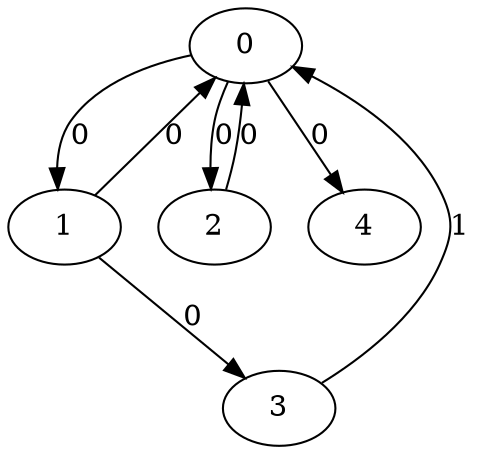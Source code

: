 // Source:176 Canonical: -1 0 0 -1 0 0 -1 -1 0 -1 0 -1 -1 -1 -1 1 -1 -1 -1 -1 -1 -1 -1 -1 -1
digraph HRA_from_176_graph_000 {
  0 -> 1 [label="0"];
  0 -> 2 [label="0"];
  1 -> 0 [label="0"];
  1 -> 3 [label="0"];
  2 -> 0 [label="0"];
  3 -> 0 [label="1"];
  0 -> 4 [label="0"];
}

// Source:176 Canonical: -1 0 0 -1 0 0 -1 -1 0 -1 0 -1 -1 -1 -1 1 -1 -1 -1 -1 0 -1 -1 -1 -1
digraph HRA_from_176_graph_001 {
  0 -> 1 [label="0"];
  0 -> 2 [label="0"];
  1 -> 0 [label="0"];
  1 -> 3 [label="0"];
  2 -> 0 [label="0"];
  3 -> 0 [label="1"];
  0 -> 4 [label="0"];
  4 -> 0 [label="0"];
}

// Source:176 Canonical: -1 0 0 -1 -1 0 -1 -1 0 0 0 -1 -1 -1 -1 1 -1 -1 -1 -1 -1 -1 -1 -1 -1
digraph HRA_from_176_graph_002 {
  0 -> 1 [label="0"];
  0 -> 2 [label="0"];
  1 -> 0 [label="0"];
  1 -> 3 [label="0"];
  2 -> 0 [label="0"];
  3 -> 0 [label="1"];
  1 -> 4 [label="0"];
}

// Source:176 Canonical: -1 0 0 -1 0 0 -1 -1 0 0 0 -1 -1 -1 -1 1 -1 -1 -1 -1 -1 -1 -1 -1 -1
digraph HRA_from_176_graph_003 {
  0 -> 1 [label="0"];
  0 -> 2 [label="0"];
  1 -> 0 [label="0"];
  1 -> 3 [label="0"];
  2 -> 0 [label="0"];
  3 -> 0 [label="1"];
  0 -> 4 [label="0"];
  1 -> 4 [label="0"];
}

// Source:176 Canonical: -1 0 0 -1 -1 0 -1 -1 0 0 0 -1 -1 -1 -1 1 -1 -1 -1 -1 0 -1 -1 -1 -1
digraph HRA_from_176_graph_004 {
  0 -> 1 [label="0"];
  0 -> 2 [label="0"];
  1 -> 0 [label="0"];
  1 -> 3 [label="0"];
  2 -> 0 [label="0"];
  3 -> 0 [label="1"];
  4 -> 0 [label="0"];
  1 -> 4 [label="0"];
}

// Source:176 Canonical: -1 0 0 -1 0 0 -1 -1 0 0 0 -1 -1 -1 -1 1 -1 -1 -1 -1 0 -1 -1 -1 -1
digraph HRA_from_176_graph_005 {
  0 -> 1 [label="0"];
  0 -> 2 [label="0"];
  1 -> 0 [label="0"];
  1 -> 3 [label="0"];
  2 -> 0 [label="0"];
  3 -> 0 [label="1"];
  0 -> 4 [label="0"];
  4 -> 0 [label="0"];
  1 -> 4 [label="0"];
}

// Source:176 Canonical: -1 0 0 -1 0 0 -1 -1 0 -1 0 -1 -1 -1 -1 1 -1 -1 -1 -1 -1 0 -1 -1 -1
digraph HRA_from_176_graph_006 {
  0 -> 1 [label="0"];
  0 -> 2 [label="0"];
  1 -> 0 [label="0"];
  1 -> 3 [label="0"];
  2 -> 0 [label="0"];
  3 -> 0 [label="1"];
  0 -> 4 [label="0"];
  4 -> 1 [label="0"];
}

// Source:176 Canonical: -1 0 0 -1 0 0 -1 -1 0 -1 0 -1 -1 -1 -1 1 -1 -1 -1 -1 0 0 -1 -1 -1
digraph HRA_from_176_graph_007 {
  0 -> 1 [label="0"];
  0 -> 2 [label="0"];
  1 -> 0 [label="0"];
  1 -> 3 [label="0"];
  2 -> 0 [label="0"];
  3 -> 0 [label="1"];
  0 -> 4 [label="0"];
  4 -> 0 [label="0"];
  4 -> 1 [label="0"];
}

// Source:176 Canonical: -1 0 0 -1 -1 0 -1 -1 0 0 0 -1 -1 -1 -1 1 -1 -1 -1 -1 -1 0 -1 -1 -1
digraph HRA_from_176_graph_008 {
  0 -> 1 [label="0"];
  0 -> 2 [label="0"];
  1 -> 0 [label="0"];
  1 -> 3 [label="0"];
  2 -> 0 [label="0"];
  3 -> 0 [label="1"];
  1 -> 4 [label="0"];
  4 -> 1 [label="0"];
}

// Source:176 Canonical: -1 0 0 -1 0 0 -1 -1 0 0 0 -1 -1 -1 -1 1 -1 -1 -1 -1 -1 0 -1 -1 -1
digraph HRA_from_176_graph_009 {
  0 -> 1 [label="0"];
  0 -> 2 [label="0"];
  1 -> 0 [label="0"];
  1 -> 3 [label="0"];
  2 -> 0 [label="0"];
  3 -> 0 [label="1"];
  0 -> 4 [label="0"];
  1 -> 4 [label="0"];
  4 -> 1 [label="0"];
}

// Source:176 Canonical: -1 0 0 -1 -1 0 -1 -1 0 0 0 -1 -1 -1 -1 1 -1 -1 -1 -1 0 0 -1 -1 -1
digraph HRA_from_176_graph_010 {
  0 -> 1 [label="0"];
  0 -> 2 [label="0"];
  1 -> 0 [label="0"];
  1 -> 3 [label="0"];
  2 -> 0 [label="0"];
  3 -> 0 [label="1"];
  4 -> 0 [label="0"];
  1 -> 4 [label="0"];
  4 -> 1 [label="0"];
}

// Source:176 Canonical: -1 0 0 -1 0 0 -1 -1 0 0 0 -1 -1 -1 -1 1 -1 -1 -1 -1 0 0 -1 -1 -1
digraph HRA_from_176_graph_011 {
  0 -> 1 [label="0"];
  0 -> 2 [label="0"];
  1 -> 0 [label="0"];
  1 -> 3 [label="0"];
  2 -> 0 [label="0"];
  3 -> 0 [label="1"];
  0 -> 4 [label="0"];
  4 -> 0 [label="0"];
  1 -> 4 [label="0"];
  4 -> 1 [label="0"];
}

// Source:176 Canonical: -1 0 0 -1 -1 0 -1 -1 0 -1 0 -1 -1 -1 0 1 -1 -1 -1 -1 -1 -1 -1 -1 -1
digraph HRA_from_176_graph_012 {
  0 -> 1 [label="0"];
  0 -> 2 [label="0"];
  1 -> 0 [label="0"];
  1 -> 3 [label="0"];
  2 -> 0 [label="0"];
  3 -> 0 [label="1"];
  2 -> 4 [label="0"];
}

// Source:176 Canonical: -1 0 0 -1 0 0 -1 -1 0 -1 0 -1 -1 -1 0 1 -1 -1 -1 -1 -1 -1 -1 -1 -1
digraph HRA_from_176_graph_013 {
  0 -> 1 [label="0"];
  0 -> 2 [label="0"];
  1 -> 0 [label="0"];
  1 -> 3 [label="0"];
  2 -> 0 [label="0"];
  3 -> 0 [label="1"];
  0 -> 4 [label="0"];
  2 -> 4 [label="0"];
}

// Source:176 Canonical: -1 0 0 -1 -1 0 -1 -1 0 -1 0 -1 -1 -1 0 1 -1 -1 -1 -1 0 -1 -1 -1 -1
digraph HRA_from_176_graph_014 {
  0 -> 1 [label="0"];
  0 -> 2 [label="0"];
  1 -> 0 [label="0"];
  1 -> 3 [label="0"];
  2 -> 0 [label="0"];
  3 -> 0 [label="1"];
  4 -> 0 [label="0"];
  2 -> 4 [label="0"];
}

// Source:176 Canonical: -1 0 0 -1 0 0 -1 -1 0 -1 0 -1 -1 -1 0 1 -1 -1 -1 -1 0 -1 -1 -1 -1
digraph HRA_from_176_graph_015 {
  0 -> 1 [label="0"];
  0 -> 2 [label="0"];
  1 -> 0 [label="0"];
  1 -> 3 [label="0"];
  2 -> 0 [label="0"];
  3 -> 0 [label="1"];
  0 -> 4 [label="0"];
  4 -> 0 [label="0"];
  2 -> 4 [label="0"];
}

// Source:176 Canonical: -1 0 0 -1 -1 0 -1 -1 0 0 0 -1 -1 -1 0 1 -1 -1 -1 -1 -1 -1 -1 -1 -1
digraph HRA_from_176_graph_016 {
  0 -> 1 [label="0"];
  0 -> 2 [label="0"];
  1 -> 0 [label="0"];
  1 -> 3 [label="0"];
  2 -> 0 [label="0"];
  3 -> 0 [label="1"];
  1 -> 4 [label="0"];
  2 -> 4 [label="0"];
}

// Source:176 Canonical: -1 0 0 -1 0 0 -1 -1 0 0 0 -1 -1 -1 0 1 -1 -1 -1 -1 -1 -1 -1 -1 -1
digraph HRA_from_176_graph_017 {
  0 -> 1 [label="0"];
  0 -> 2 [label="0"];
  1 -> 0 [label="0"];
  1 -> 3 [label="0"];
  2 -> 0 [label="0"];
  3 -> 0 [label="1"];
  0 -> 4 [label="0"];
  1 -> 4 [label="0"];
  2 -> 4 [label="0"];
}

// Source:176 Canonical: -1 0 0 -1 -1 0 -1 -1 0 0 0 -1 -1 -1 0 1 -1 -1 -1 -1 0 -1 -1 -1 -1
digraph HRA_from_176_graph_018 {
  0 -> 1 [label="0"];
  0 -> 2 [label="0"];
  1 -> 0 [label="0"];
  1 -> 3 [label="0"];
  2 -> 0 [label="0"];
  3 -> 0 [label="1"];
  4 -> 0 [label="0"];
  1 -> 4 [label="0"];
  2 -> 4 [label="0"];
}

// Source:176 Canonical: -1 0 0 -1 0 0 -1 -1 0 0 0 -1 -1 -1 0 1 -1 -1 -1 -1 0 -1 -1 -1 -1
digraph HRA_from_176_graph_019 {
  0 -> 1 [label="0"];
  0 -> 2 [label="0"];
  1 -> 0 [label="0"];
  1 -> 3 [label="0"];
  2 -> 0 [label="0"];
  3 -> 0 [label="1"];
  0 -> 4 [label="0"];
  4 -> 0 [label="0"];
  1 -> 4 [label="0"];
  2 -> 4 [label="0"];
}

// Source:176 Canonical: -1 0 0 -1 -1 0 -1 -1 0 -1 0 -1 -1 -1 0 1 -1 -1 -1 -1 -1 0 -1 -1 -1
digraph HRA_from_176_graph_020 {
  0 -> 1 [label="0"];
  0 -> 2 [label="0"];
  1 -> 0 [label="0"];
  1 -> 3 [label="0"];
  2 -> 0 [label="0"];
  3 -> 0 [label="1"];
  4 -> 1 [label="0"];
  2 -> 4 [label="0"];
}

// Source:176 Canonical: -1 0 0 -1 0 0 -1 -1 0 -1 0 -1 -1 -1 0 1 -1 -1 -1 -1 -1 0 -1 -1 -1
digraph HRA_from_176_graph_021 {
  0 -> 1 [label="0"];
  0 -> 2 [label="0"];
  1 -> 0 [label="0"];
  1 -> 3 [label="0"];
  2 -> 0 [label="0"];
  3 -> 0 [label="1"];
  0 -> 4 [label="0"];
  4 -> 1 [label="0"];
  2 -> 4 [label="0"];
}

// Source:176 Canonical: -1 0 0 -1 -1 0 -1 -1 0 -1 0 -1 -1 -1 0 1 -1 -1 -1 -1 0 0 -1 -1 -1
digraph HRA_from_176_graph_022 {
  0 -> 1 [label="0"];
  0 -> 2 [label="0"];
  1 -> 0 [label="0"];
  1 -> 3 [label="0"];
  2 -> 0 [label="0"];
  3 -> 0 [label="1"];
  4 -> 0 [label="0"];
  4 -> 1 [label="0"];
  2 -> 4 [label="0"];
}

// Source:176 Canonical: -1 0 0 -1 0 0 -1 -1 0 -1 0 -1 -1 -1 0 1 -1 -1 -1 -1 0 0 -1 -1 -1
digraph HRA_from_176_graph_023 {
  0 -> 1 [label="0"];
  0 -> 2 [label="0"];
  1 -> 0 [label="0"];
  1 -> 3 [label="0"];
  2 -> 0 [label="0"];
  3 -> 0 [label="1"];
  0 -> 4 [label="0"];
  4 -> 0 [label="0"];
  4 -> 1 [label="0"];
  2 -> 4 [label="0"];
}

// Source:176 Canonical: -1 0 0 -1 -1 0 -1 -1 0 0 0 -1 -1 -1 0 1 -1 -1 -1 -1 -1 0 -1 -1 -1
digraph HRA_from_176_graph_024 {
  0 -> 1 [label="0"];
  0 -> 2 [label="0"];
  1 -> 0 [label="0"];
  1 -> 3 [label="0"];
  2 -> 0 [label="0"];
  3 -> 0 [label="1"];
  1 -> 4 [label="0"];
  4 -> 1 [label="0"];
  2 -> 4 [label="0"];
}

// Source:176 Canonical: -1 0 0 -1 0 0 -1 -1 0 0 0 -1 -1 -1 0 1 -1 -1 -1 -1 -1 0 -1 -1 -1
digraph HRA_from_176_graph_025 {
  0 -> 1 [label="0"];
  0 -> 2 [label="0"];
  1 -> 0 [label="0"];
  1 -> 3 [label="0"];
  2 -> 0 [label="0"];
  3 -> 0 [label="1"];
  0 -> 4 [label="0"];
  1 -> 4 [label="0"];
  4 -> 1 [label="0"];
  2 -> 4 [label="0"];
}

// Source:176 Canonical: -1 0 0 -1 -1 0 -1 -1 0 0 0 -1 -1 -1 0 1 -1 -1 -1 -1 0 0 -1 -1 -1
digraph HRA_from_176_graph_026 {
  0 -> 1 [label="0"];
  0 -> 2 [label="0"];
  1 -> 0 [label="0"];
  1 -> 3 [label="0"];
  2 -> 0 [label="0"];
  3 -> 0 [label="1"];
  4 -> 0 [label="0"];
  1 -> 4 [label="0"];
  4 -> 1 [label="0"];
  2 -> 4 [label="0"];
}

// Source:176 Canonical: -1 0 0 -1 0 0 -1 -1 0 0 0 -1 -1 -1 0 1 -1 -1 -1 -1 0 0 -1 -1 -1
digraph HRA_from_176_graph_027 {
  0 -> 1 [label="0"];
  0 -> 2 [label="0"];
  1 -> 0 [label="0"];
  1 -> 3 [label="0"];
  2 -> 0 [label="0"];
  3 -> 0 [label="1"];
  0 -> 4 [label="0"];
  4 -> 0 [label="0"];
  1 -> 4 [label="0"];
  4 -> 1 [label="0"];
  2 -> 4 [label="0"];
}

// Source:176 Canonical: -1 0 0 -1 0 0 -1 -1 0 -1 0 -1 -1 -1 -1 1 -1 -1 -1 -1 -1 -1 0 -1 -1
digraph HRA_from_176_graph_028 {
  0 -> 1 [label="0"];
  0 -> 2 [label="0"];
  1 -> 0 [label="0"];
  1 -> 3 [label="0"];
  2 -> 0 [label="0"];
  3 -> 0 [label="1"];
  0 -> 4 [label="0"];
  4 -> 2 [label="0"];
}

// Source:176 Canonical: -1 0 0 -1 0 0 -1 -1 0 -1 0 -1 -1 -1 -1 1 -1 -1 -1 -1 0 -1 0 -1 -1
digraph HRA_from_176_graph_029 {
  0 -> 1 [label="0"];
  0 -> 2 [label="0"];
  1 -> 0 [label="0"];
  1 -> 3 [label="0"];
  2 -> 0 [label="0"];
  3 -> 0 [label="1"];
  0 -> 4 [label="0"];
  4 -> 0 [label="0"];
  4 -> 2 [label="0"];
}

// Source:176 Canonical: -1 0 0 -1 -1 0 -1 -1 0 0 0 -1 -1 -1 -1 1 -1 -1 -1 -1 -1 -1 0 -1 -1
digraph HRA_from_176_graph_030 {
  0 -> 1 [label="0"];
  0 -> 2 [label="0"];
  1 -> 0 [label="0"];
  1 -> 3 [label="0"];
  2 -> 0 [label="0"];
  3 -> 0 [label="1"];
  1 -> 4 [label="0"];
  4 -> 2 [label="0"];
}

// Source:176 Canonical: -1 0 0 -1 0 0 -1 -1 0 0 0 -1 -1 -1 -1 1 -1 -1 -1 -1 -1 -1 0 -1 -1
digraph HRA_from_176_graph_031 {
  0 -> 1 [label="0"];
  0 -> 2 [label="0"];
  1 -> 0 [label="0"];
  1 -> 3 [label="0"];
  2 -> 0 [label="0"];
  3 -> 0 [label="1"];
  0 -> 4 [label="0"];
  1 -> 4 [label="0"];
  4 -> 2 [label="0"];
}

// Source:176 Canonical: -1 0 0 -1 -1 0 -1 -1 0 0 0 -1 -1 -1 -1 1 -1 -1 -1 -1 0 -1 0 -1 -1
digraph HRA_from_176_graph_032 {
  0 -> 1 [label="0"];
  0 -> 2 [label="0"];
  1 -> 0 [label="0"];
  1 -> 3 [label="0"];
  2 -> 0 [label="0"];
  3 -> 0 [label="1"];
  4 -> 0 [label="0"];
  1 -> 4 [label="0"];
  4 -> 2 [label="0"];
}

// Source:176 Canonical: -1 0 0 -1 0 0 -1 -1 0 0 0 -1 -1 -1 -1 1 -1 -1 -1 -1 0 -1 0 -1 -1
digraph HRA_from_176_graph_033 {
  0 -> 1 [label="0"];
  0 -> 2 [label="0"];
  1 -> 0 [label="0"];
  1 -> 3 [label="0"];
  2 -> 0 [label="0"];
  3 -> 0 [label="1"];
  0 -> 4 [label="0"];
  4 -> 0 [label="0"];
  1 -> 4 [label="0"];
  4 -> 2 [label="0"];
}

// Source:176 Canonical: -1 0 0 -1 0 0 -1 -1 0 -1 0 -1 -1 -1 -1 1 -1 -1 -1 -1 -1 0 0 -1 -1
digraph HRA_from_176_graph_034 {
  0 -> 1 [label="0"];
  0 -> 2 [label="0"];
  1 -> 0 [label="0"];
  1 -> 3 [label="0"];
  2 -> 0 [label="0"];
  3 -> 0 [label="1"];
  0 -> 4 [label="0"];
  4 -> 1 [label="0"];
  4 -> 2 [label="0"];
}

// Source:176 Canonical: -1 0 0 -1 0 0 -1 -1 0 -1 0 -1 -1 -1 -1 1 -1 -1 -1 -1 0 0 0 -1 -1
digraph HRA_from_176_graph_035 {
  0 -> 1 [label="0"];
  0 -> 2 [label="0"];
  1 -> 0 [label="0"];
  1 -> 3 [label="0"];
  2 -> 0 [label="0"];
  3 -> 0 [label="1"];
  0 -> 4 [label="0"];
  4 -> 0 [label="0"];
  4 -> 1 [label="0"];
  4 -> 2 [label="0"];
}

// Source:176 Canonical: -1 0 0 -1 -1 0 -1 -1 0 0 0 -1 -1 -1 -1 1 -1 -1 -1 -1 -1 0 0 -1 -1
digraph HRA_from_176_graph_036 {
  0 -> 1 [label="0"];
  0 -> 2 [label="0"];
  1 -> 0 [label="0"];
  1 -> 3 [label="0"];
  2 -> 0 [label="0"];
  3 -> 0 [label="1"];
  1 -> 4 [label="0"];
  4 -> 1 [label="0"];
  4 -> 2 [label="0"];
}

// Source:176 Canonical: -1 0 0 -1 0 0 -1 -1 0 0 0 -1 -1 -1 -1 1 -1 -1 -1 -1 -1 0 0 -1 -1
digraph HRA_from_176_graph_037 {
  0 -> 1 [label="0"];
  0 -> 2 [label="0"];
  1 -> 0 [label="0"];
  1 -> 3 [label="0"];
  2 -> 0 [label="0"];
  3 -> 0 [label="1"];
  0 -> 4 [label="0"];
  1 -> 4 [label="0"];
  4 -> 1 [label="0"];
  4 -> 2 [label="0"];
}

// Source:176 Canonical: -1 0 0 -1 -1 0 -1 -1 0 0 0 -1 -1 -1 -1 1 -1 -1 -1 -1 0 0 0 -1 -1
digraph HRA_from_176_graph_038 {
  0 -> 1 [label="0"];
  0 -> 2 [label="0"];
  1 -> 0 [label="0"];
  1 -> 3 [label="0"];
  2 -> 0 [label="0"];
  3 -> 0 [label="1"];
  4 -> 0 [label="0"];
  1 -> 4 [label="0"];
  4 -> 1 [label="0"];
  4 -> 2 [label="0"];
}

// Source:176 Canonical: -1 0 0 -1 0 0 -1 -1 0 0 0 -1 -1 -1 -1 1 -1 -1 -1 -1 0 0 0 -1 -1
digraph HRA_from_176_graph_039 {
  0 -> 1 [label="0"];
  0 -> 2 [label="0"];
  1 -> 0 [label="0"];
  1 -> 3 [label="0"];
  2 -> 0 [label="0"];
  3 -> 0 [label="1"];
  0 -> 4 [label="0"];
  4 -> 0 [label="0"];
  1 -> 4 [label="0"];
  4 -> 1 [label="0"];
  4 -> 2 [label="0"];
}

// Source:176 Canonical: -1 0 0 -1 -1 0 -1 -1 0 -1 0 -1 -1 -1 0 1 -1 -1 -1 -1 -1 -1 0 -1 -1
digraph HRA_from_176_graph_040 {
  0 -> 1 [label="0"];
  0 -> 2 [label="0"];
  1 -> 0 [label="0"];
  1 -> 3 [label="0"];
  2 -> 0 [label="0"];
  3 -> 0 [label="1"];
  2 -> 4 [label="0"];
  4 -> 2 [label="0"];
}

// Source:176 Canonical: -1 0 0 -1 0 0 -1 -1 0 -1 0 -1 -1 -1 0 1 -1 -1 -1 -1 -1 -1 0 -1 -1
digraph HRA_from_176_graph_041 {
  0 -> 1 [label="0"];
  0 -> 2 [label="0"];
  1 -> 0 [label="0"];
  1 -> 3 [label="0"];
  2 -> 0 [label="0"];
  3 -> 0 [label="1"];
  0 -> 4 [label="0"];
  2 -> 4 [label="0"];
  4 -> 2 [label="0"];
}

// Source:176 Canonical: -1 0 0 -1 -1 0 -1 -1 0 -1 0 -1 -1 -1 0 1 -1 -1 -1 -1 0 -1 0 -1 -1
digraph HRA_from_176_graph_042 {
  0 -> 1 [label="0"];
  0 -> 2 [label="0"];
  1 -> 0 [label="0"];
  1 -> 3 [label="0"];
  2 -> 0 [label="0"];
  3 -> 0 [label="1"];
  4 -> 0 [label="0"];
  2 -> 4 [label="0"];
  4 -> 2 [label="0"];
}

// Source:176 Canonical: -1 0 0 -1 0 0 -1 -1 0 -1 0 -1 -1 -1 0 1 -1 -1 -1 -1 0 -1 0 -1 -1
digraph HRA_from_176_graph_043 {
  0 -> 1 [label="0"];
  0 -> 2 [label="0"];
  1 -> 0 [label="0"];
  1 -> 3 [label="0"];
  2 -> 0 [label="0"];
  3 -> 0 [label="1"];
  0 -> 4 [label="0"];
  4 -> 0 [label="0"];
  2 -> 4 [label="0"];
  4 -> 2 [label="0"];
}

// Source:176 Canonical: -1 0 0 -1 -1 0 -1 -1 0 0 0 -1 -1 -1 0 1 -1 -1 -1 -1 -1 -1 0 -1 -1
digraph HRA_from_176_graph_044 {
  0 -> 1 [label="0"];
  0 -> 2 [label="0"];
  1 -> 0 [label="0"];
  1 -> 3 [label="0"];
  2 -> 0 [label="0"];
  3 -> 0 [label="1"];
  1 -> 4 [label="0"];
  2 -> 4 [label="0"];
  4 -> 2 [label="0"];
}

// Source:176 Canonical: -1 0 0 -1 0 0 -1 -1 0 0 0 -1 -1 -1 0 1 -1 -1 -1 -1 -1 -1 0 -1 -1
digraph HRA_from_176_graph_045 {
  0 -> 1 [label="0"];
  0 -> 2 [label="0"];
  1 -> 0 [label="0"];
  1 -> 3 [label="0"];
  2 -> 0 [label="0"];
  3 -> 0 [label="1"];
  0 -> 4 [label="0"];
  1 -> 4 [label="0"];
  2 -> 4 [label="0"];
  4 -> 2 [label="0"];
}

// Source:176 Canonical: -1 0 0 -1 -1 0 -1 -1 0 0 0 -1 -1 -1 0 1 -1 -1 -1 -1 0 -1 0 -1 -1
digraph HRA_from_176_graph_046 {
  0 -> 1 [label="0"];
  0 -> 2 [label="0"];
  1 -> 0 [label="0"];
  1 -> 3 [label="0"];
  2 -> 0 [label="0"];
  3 -> 0 [label="1"];
  4 -> 0 [label="0"];
  1 -> 4 [label="0"];
  2 -> 4 [label="0"];
  4 -> 2 [label="0"];
}

// Source:176 Canonical: -1 0 0 -1 0 0 -1 -1 0 0 0 -1 -1 -1 0 1 -1 -1 -1 -1 0 -1 0 -1 -1
digraph HRA_from_176_graph_047 {
  0 -> 1 [label="0"];
  0 -> 2 [label="0"];
  1 -> 0 [label="0"];
  1 -> 3 [label="0"];
  2 -> 0 [label="0"];
  3 -> 0 [label="1"];
  0 -> 4 [label="0"];
  4 -> 0 [label="0"];
  1 -> 4 [label="0"];
  2 -> 4 [label="0"];
  4 -> 2 [label="0"];
}

// Source:176 Canonical: -1 0 0 -1 -1 0 -1 -1 0 -1 0 -1 -1 -1 0 1 -1 -1 -1 -1 -1 0 0 -1 -1
digraph HRA_from_176_graph_048 {
  0 -> 1 [label="0"];
  0 -> 2 [label="0"];
  1 -> 0 [label="0"];
  1 -> 3 [label="0"];
  2 -> 0 [label="0"];
  3 -> 0 [label="1"];
  4 -> 1 [label="0"];
  2 -> 4 [label="0"];
  4 -> 2 [label="0"];
}

// Source:176 Canonical: -1 0 0 -1 0 0 -1 -1 0 -1 0 -1 -1 -1 0 1 -1 -1 -1 -1 -1 0 0 -1 -1
digraph HRA_from_176_graph_049 {
  0 -> 1 [label="0"];
  0 -> 2 [label="0"];
  1 -> 0 [label="0"];
  1 -> 3 [label="0"];
  2 -> 0 [label="0"];
  3 -> 0 [label="1"];
  0 -> 4 [label="0"];
  4 -> 1 [label="0"];
  2 -> 4 [label="0"];
  4 -> 2 [label="0"];
}

// Source:176 Canonical: -1 0 0 -1 -1 0 -1 -1 0 -1 0 -1 -1 -1 0 1 -1 -1 -1 -1 0 0 0 -1 -1
digraph HRA_from_176_graph_050 {
  0 -> 1 [label="0"];
  0 -> 2 [label="0"];
  1 -> 0 [label="0"];
  1 -> 3 [label="0"];
  2 -> 0 [label="0"];
  3 -> 0 [label="1"];
  4 -> 0 [label="0"];
  4 -> 1 [label="0"];
  2 -> 4 [label="0"];
  4 -> 2 [label="0"];
}

// Source:176 Canonical: -1 0 0 -1 0 0 -1 -1 0 -1 0 -1 -1 -1 0 1 -1 -1 -1 -1 0 0 0 -1 -1
digraph HRA_from_176_graph_051 {
  0 -> 1 [label="0"];
  0 -> 2 [label="0"];
  1 -> 0 [label="0"];
  1 -> 3 [label="0"];
  2 -> 0 [label="0"];
  3 -> 0 [label="1"];
  0 -> 4 [label="0"];
  4 -> 0 [label="0"];
  4 -> 1 [label="0"];
  2 -> 4 [label="0"];
  4 -> 2 [label="0"];
}

// Source:176 Canonical: -1 0 0 -1 -1 0 -1 -1 0 0 0 -1 -1 -1 0 1 -1 -1 -1 -1 -1 0 0 -1 -1
digraph HRA_from_176_graph_052 {
  0 -> 1 [label="0"];
  0 -> 2 [label="0"];
  1 -> 0 [label="0"];
  1 -> 3 [label="0"];
  2 -> 0 [label="0"];
  3 -> 0 [label="1"];
  1 -> 4 [label="0"];
  4 -> 1 [label="0"];
  2 -> 4 [label="0"];
  4 -> 2 [label="0"];
}

// Source:176 Canonical: -1 0 0 -1 0 0 -1 -1 0 0 0 -1 -1 -1 0 1 -1 -1 -1 -1 -1 0 0 -1 -1
digraph HRA_from_176_graph_053 {
  0 -> 1 [label="0"];
  0 -> 2 [label="0"];
  1 -> 0 [label="0"];
  1 -> 3 [label="0"];
  2 -> 0 [label="0"];
  3 -> 0 [label="1"];
  0 -> 4 [label="0"];
  1 -> 4 [label="0"];
  4 -> 1 [label="0"];
  2 -> 4 [label="0"];
  4 -> 2 [label="0"];
}

// Source:176 Canonical: -1 0 0 -1 -1 0 -1 -1 0 0 0 -1 -1 -1 0 1 -1 -1 -1 -1 0 0 0 -1 -1
digraph HRA_from_176_graph_054 {
  0 -> 1 [label="0"];
  0 -> 2 [label="0"];
  1 -> 0 [label="0"];
  1 -> 3 [label="0"];
  2 -> 0 [label="0"];
  3 -> 0 [label="1"];
  4 -> 0 [label="0"];
  1 -> 4 [label="0"];
  4 -> 1 [label="0"];
  2 -> 4 [label="0"];
  4 -> 2 [label="0"];
}

// Source:176 Canonical: -1 0 0 -1 0 0 -1 -1 0 0 0 -1 -1 -1 0 1 -1 -1 -1 -1 0 0 0 -1 -1
digraph HRA_from_176_graph_055 {
  0 -> 1 [label="0"];
  0 -> 2 [label="0"];
  1 -> 0 [label="0"];
  1 -> 3 [label="0"];
  2 -> 0 [label="0"];
  3 -> 0 [label="1"];
  0 -> 4 [label="0"];
  4 -> 0 [label="0"];
  1 -> 4 [label="0"];
  4 -> 1 [label="0"];
  2 -> 4 [label="0"];
  4 -> 2 [label="0"];
}

// Source:176 Canonical: -1 0 0 -1 -1 0 -1 -1 0 -1 0 -1 -1 -1 -1 1 -1 -1 -1 0 -1 -1 -1 -1 -1
digraph HRA_from_176_graph_056 {
  0 -> 1 [label="0"];
  0 -> 2 [label="0"];
  1 -> 0 [label="0"];
  1 -> 3 [label="0"];
  2 -> 0 [label="0"];
  3 -> 0 [label="1"];
  3 -> 4 [label="0"];
}

// Source:176 Canonical: -1 0 0 -1 0 0 -1 -1 0 -1 0 -1 -1 -1 -1 1 -1 -1 -1 0 -1 -1 -1 -1 -1
digraph HRA_from_176_graph_057 {
  0 -> 1 [label="0"];
  0 -> 2 [label="0"];
  1 -> 0 [label="0"];
  1 -> 3 [label="0"];
  2 -> 0 [label="0"];
  3 -> 0 [label="1"];
  0 -> 4 [label="0"];
  3 -> 4 [label="0"];
}

// Source:176 Canonical: -1 0 0 -1 -1 0 -1 -1 0 -1 0 -1 -1 -1 -1 1 -1 -1 -1 0 0 -1 -1 -1 -1
digraph HRA_from_176_graph_058 {
  0 -> 1 [label="0"];
  0 -> 2 [label="0"];
  1 -> 0 [label="0"];
  1 -> 3 [label="0"];
  2 -> 0 [label="0"];
  3 -> 0 [label="1"];
  4 -> 0 [label="0"];
  3 -> 4 [label="0"];
}

// Source:176 Canonical: -1 0 0 -1 0 0 -1 -1 0 -1 0 -1 -1 -1 -1 1 -1 -1 -1 0 0 -1 -1 -1 -1
digraph HRA_from_176_graph_059 {
  0 -> 1 [label="0"];
  0 -> 2 [label="0"];
  1 -> 0 [label="0"];
  1 -> 3 [label="0"];
  2 -> 0 [label="0"];
  3 -> 0 [label="1"];
  0 -> 4 [label="0"];
  4 -> 0 [label="0"];
  3 -> 4 [label="0"];
}

// Source:176 Canonical: -1 0 0 -1 -1 0 -1 -1 0 0 0 -1 -1 -1 -1 1 -1 -1 -1 0 -1 -1 -1 -1 -1
digraph HRA_from_176_graph_060 {
  0 -> 1 [label="0"];
  0 -> 2 [label="0"];
  1 -> 0 [label="0"];
  1 -> 3 [label="0"];
  2 -> 0 [label="0"];
  3 -> 0 [label="1"];
  1 -> 4 [label="0"];
  3 -> 4 [label="0"];
}

// Source:176 Canonical: -1 0 0 -1 0 0 -1 -1 0 0 0 -1 -1 -1 -1 1 -1 -1 -1 0 -1 -1 -1 -1 -1
digraph HRA_from_176_graph_061 {
  0 -> 1 [label="0"];
  0 -> 2 [label="0"];
  1 -> 0 [label="0"];
  1 -> 3 [label="0"];
  2 -> 0 [label="0"];
  3 -> 0 [label="1"];
  0 -> 4 [label="0"];
  1 -> 4 [label="0"];
  3 -> 4 [label="0"];
}

// Source:176 Canonical: -1 0 0 -1 -1 0 -1 -1 0 0 0 -1 -1 -1 -1 1 -1 -1 -1 0 0 -1 -1 -1 -1
digraph HRA_from_176_graph_062 {
  0 -> 1 [label="0"];
  0 -> 2 [label="0"];
  1 -> 0 [label="0"];
  1 -> 3 [label="0"];
  2 -> 0 [label="0"];
  3 -> 0 [label="1"];
  4 -> 0 [label="0"];
  1 -> 4 [label="0"];
  3 -> 4 [label="0"];
}

// Source:176 Canonical: -1 0 0 -1 0 0 -1 -1 0 0 0 -1 -1 -1 -1 1 -1 -1 -1 0 0 -1 -1 -1 -1
digraph HRA_from_176_graph_063 {
  0 -> 1 [label="0"];
  0 -> 2 [label="0"];
  1 -> 0 [label="0"];
  1 -> 3 [label="0"];
  2 -> 0 [label="0"];
  3 -> 0 [label="1"];
  0 -> 4 [label="0"];
  4 -> 0 [label="0"];
  1 -> 4 [label="0"];
  3 -> 4 [label="0"];
}

// Source:176 Canonical: -1 0 0 -1 -1 0 -1 -1 0 -1 0 -1 -1 -1 -1 1 -1 -1 -1 0 -1 0 -1 -1 -1
digraph HRA_from_176_graph_064 {
  0 -> 1 [label="0"];
  0 -> 2 [label="0"];
  1 -> 0 [label="0"];
  1 -> 3 [label="0"];
  2 -> 0 [label="0"];
  3 -> 0 [label="1"];
  4 -> 1 [label="0"];
  3 -> 4 [label="0"];
}

// Source:176 Canonical: -1 0 0 -1 0 0 -1 -1 0 -1 0 -1 -1 -1 -1 1 -1 -1 -1 0 -1 0 -1 -1 -1
digraph HRA_from_176_graph_065 {
  0 -> 1 [label="0"];
  0 -> 2 [label="0"];
  1 -> 0 [label="0"];
  1 -> 3 [label="0"];
  2 -> 0 [label="0"];
  3 -> 0 [label="1"];
  0 -> 4 [label="0"];
  4 -> 1 [label="0"];
  3 -> 4 [label="0"];
}

// Source:176 Canonical: -1 0 0 -1 -1 0 -1 -1 0 -1 0 -1 -1 -1 -1 1 -1 -1 -1 0 0 0 -1 -1 -1
digraph HRA_from_176_graph_066 {
  0 -> 1 [label="0"];
  0 -> 2 [label="0"];
  1 -> 0 [label="0"];
  1 -> 3 [label="0"];
  2 -> 0 [label="0"];
  3 -> 0 [label="1"];
  4 -> 0 [label="0"];
  4 -> 1 [label="0"];
  3 -> 4 [label="0"];
}

// Source:176 Canonical: -1 0 0 -1 0 0 -1 -1 0 -1 0 -1 -1 -1 -1 1 -1 -1 -1 0 0 0 -1 -1 -1
digraph HRA_from_176_graph_067 {
  0 -> 1 [label="0"];
  0 -> 2 [label="0"];
  1 -> 0 [label="0"];
  1 -> 3 [label="0"];
  2 -> 0 [label="0"];
  3 -> 0 [label="1"];
  0 -> 4 [label="0"];
  4 -> 0 [label="0"];
  4 -> 1 [label="0"];
  3 -> 4 [label="0"];
}

// Source:176 Canonical: -1 0 0 -1 -1 0 -1 -1 0 0 0 -1 -1 -1 -1 1 -1 -1 -1 0 -1 0 -1 -1 -1
digraph HRA_from_176_graph_068 {
  0 -> 1 [label="0"];
  0 -> 2 [label="0"];
  1 -> 0 [label="0"];
  1 -> 3 [label="0"];
  2 -> 0 [label="0"];
  3 -> 0 [label="1"];
  1 -> 4 [label="0"];
  4 -> 1 [label="0"];
  3 -> 4 [label="0"];
}

// Source:176 Canonical: -1 0 0 -1 0 0 -1 -1 0 0 0 -1 -1 -1 -1 1 -1 -1 -1 0 -1 0 -1 -1 -1
digraph HRA_from_176_graph_069 {
  0 -> 1 [label="0"];
  0 -> 2 [label="0"];
  1 -> 0 [label="0"];
  1 -> 3 [label="0"];
  2 -> 0 [label="0"];
  3 -> 0 [label="1"];
  0 -> 4 [label="0"];
  1 -> 4 [label="0"];
  4 -> 1 [label="0"];
  3 -> 4 [label="0"];
}

// Source:176 Canonical: -1 0 0 -1 -1 0 -1 -1 0 0 0 -1 -1 -1 -1 1 -1 -1 -1 0 0 0 -1 -1 -1
digraph HRA_from_176_graph_070 {
  0 -> 1 [label="0"];
  0 -> 2 [label="0"];
  1 -> 0 [label="0"];
  1 -> 3 [label="0"];
  2 -> 0 [label="0"];
  3 -> 0 [label="1"];
  4 -> 0 [label="0"];
  1 -> 4 [label="0"];
  4 -> 1 [label="0"];
  3 -> 4 [label="0"];
}

// Source:176 Canonical: -1 0 0 -1 0 0 -1 -1 0 0 0 -1 -1 -1 -1 1 -1 -1 -1 0 0 0 -1 -1 -1
digraph HRA_from_176_graph_071 {
  0 -> 1 [label="0"];
  0 -> 2 [label="0"];
  1 -> 0 [label="0"];
  1 -> 3 [label="0"];
  2 -> 0 [label="0"];
  3 -> 0 [label="1"];
  0 -> 4 [label="0"];
  4 -> 0 [label="0"];
  1 -> 4 [label="0"];
  4 -> 1 [label="0"];
  3 -> 4 [label="0"];
}

// Source:176 Canonical: -1 0 0 -1 -1 0 -1 -1 0 -1 0 -1 -1 -1 0 1 -1 -1 -1 0 -1 -1 -1 -1 -1
digraph HRA_from_176_graph_072 {
  0 -> 1 [label="0"];
  0 -> 2 [label="0"];
  1 -> 0 [label="0"];
  1 -> 3 [label="0"];
  2 -> 0 [label="0"];
  3 -> 0 [label="1"];
  2 -> 4 [label="0"];
  3 -> 4 [label="0"];
}

// Source:176 Canonical: -1 0 0 -1 0 0 -1 -1 0 -1 0 -1 -1 -1 0 1 -1 -1 -1 0 -1 -1 -1 -1 -1
digraph HRA_from_176_graph_073 {
  0 -> 1 [label="0"];
  0 -> 2 [label="0"];
  1 -> 0 [label="0"];
  1 -> 3 [label="0"];
  2 -> 0 [label="0"];
  3 -> 0 [label="1"];
  0 -> 4 [label="0"];
  2 -> 4 [label="0"];
  3 -> 4 [label="0"];
}

// Source:176 Canonical: -1 0 0 -1 -1 0 -1 -1 0 -1 0 -1 -1 -1 0 1 -1 -1 -1 0 0 -1 -1 -1 -1
digraph HRA_from_176_graph_074 {
  0 -> 1 [label="0"];
  0 -> 2 [label="0"];
  1 -> 0 [label="0"];
  1 -> 3 [label="0"];
  2 -> 0 [label="0"];
  3 -> 0 [label="1"];
  4 -> 0 [label="0"];
  2 -> 4 [label="0"];
  3 -> 4 [label="0"];
}

// Source:176 Canonical: -1 0 0 -1 0 0 -1 -1 0 -1 0 -1 -1 -1 0 1 -1 -1 -1 0 0 -1 -1 -1 -1
digraph HRA_from_176_graph_075 {
  0 -> 1 [label="0"];
  0 -> 2 [label="0"];
  1 -> 0 [label="0"];
  1 -> 3 [label="0"];
  2 -> 0 [label="0"];
  3 -> 0 [label="1"];
  0 -> 4 [label="0"];
  4 -> 0 [label="0"];
  2 -> 4 [label="0"];
  3 -> 4 [label="0"];
}

// Source:176 Canonical: -1 0 0 -1 -1 0 -1 -1 0 0 0 -1 -1 -1 0 1 -1 -1 -1 0 -1 -1 -1 -1 -1
digraph HRA_from_176_graph_076 {
  0 -> 1 [label="0"];
  0 -> 2 [label="0"];
  1 -> 0 [label="0"];
  1 -> 3 [label="0"];
  2 -> 0 [label="0"];
  3 -> 0 [label="1"];
  1 -> 4 [label="0"];
  2 -> 4 [label="0"];
  3 -> 4 [label="0"];
}

// Source:176 Canonical: -1 0 0 -1 0 0 -1 -1 0 0 0 -1 -1 -1 0 1 -1 -1 -1 0 -1 -1 -1 -1 -1
digraph HRA_from_176_graph_077 {
  0 -> 1 [label="0"];
  0 -> 2 [label="0"];
  1 -> 0 [label="0"];
  1 -> 3 [label="0"];
  2 -> 0 [label="0"];
  3 -> 0 [label="1"];
  0 -> 4 [label="0"];
  1 -> 4 [label="0"];
  2 -> 4 [label="0"];
  3 -> 4 [label="0"];
}

// Source:176 Canonical: -1 0 0 -1 -1 0 -1 -1 0 0 0 -1 -1 -1 0 1 -1 -1 -1 0 0 -1 -1 -1 -1
digraph HRA_from_176_graph_078 {
  0 -> 1 [label="0"];
  0 -> 2 [label="0"];
  1 -> 0 [label="0"];
  1 -> 3 [label="0"];
  2 -> 0 [label="0"];
  3 -> 0 [label="1"];
  4 -> 0 [label="0"];
  1 -> 4 [label="0"];
  2 -> 4 [label="0"];
  3 -> 4 [label="0"];
}

// Source:176 Canonical: -1 0 0 -1 0 0 -1 -1 0 0 0 -1 -1 -1 0 1 -1 -1 -1 0 0 -1 -1 -1 -1
digraph HRA_from_176_graph_079 {
  0 -> 1 [label="0"];
  0 -> 2 [label="0"];
  1 -> 0 [label="0"];
  1 -> 3 [label="0"];
  2 -> 0 [label="0"];
  3 -> 0 [label="1"];
  0 -> 4 [label="0"];
  4 -> 0 [label="0"];
  1 -> 4 [label="0"];
  2 -> 4 [label="0"];
  3 -> 4 [label="0"];
}

// Source:176 Canonical: -1 0 0 -1 -1 0 -1 -1 0 -1 0 -1 -1 -1 0 1 -1 -1 -1 0 -1 0 -1 -1 -1
digraph HRA_from_176_graph_080 {
  0 -> 1 [label="0"];
  0 -> 2 [label="0"];
  1 -> 0 [label="0"];
  1 -> 3 [label="0"];
  2 -> 0 [label="0"];
  3 -> 0 [label="1"];
  4 -> 1 [label="0"];
  2 -> 4 [label="0"];
  3 -> 4 [label="0"];
}

// Source:176 Canonical: -1 0 0 -1 0 0 -1 -1 0 -1 0 -1 -1 -1 0 1 -1 -1 -1 0 -1 0 -1 -1 -1
digraph HRA_from_176_graph_081 {
  0 -> 1 [label="0"];
  0 -> 2 [label="0"];
  1 -> 0 [label="0"];
  1 -> 3 [label="0"];
  2 -> 0 [label="0"];
  3 -> 0 [label="1"];
  0 -> 4 [label="0"];
  4 -> 1 [label="0"];
  2 -> 4 [label="0"];
  3 -> 4 [label="0"];
}

// Source:176 Canonical: -1 0 0 -1 -1 0 -1 -1 0 -1 0 -1 -1 -1 0 1 -1 -1 -1 0 0 0 -1 -1 -1
digraph HRA_from_176_graph_082 {
  0 -> 1 [label="0"];
  0 -> 2 [label="0"];
  1 -> 0 [label="0"];
  1 -> 3 [label="0"];
  2 -> 0 [label="0"];
  3 -> 0 [label="1"];
  4 -> 0 [label="0"];
  4 -> 1 [label="0"];
  2 -> 4 [label="0"];
  3 -> 4 [label="0"];
}

// Source:176 Canonical: -1 0 0 -1 0 0 -1 -1 0 -1 0 -1 -1 -1 0 1 -1 -1 -1 0 0 0 -1 -1 -1
digraph HRA_from_176_graph_083 {
  0 -> 1 [label="0"];
  0 -> 2 [label="0"];
  1 -> 0 [label="0"];
  1 -> 3 [label="0"];
  2 -> 0 [label="0"];
  3 -> 0 [label="1"];
  0 -> 4 [label="0"];
  4 -> 0 [label="0"];
  4 -> 1 [label="0"];
  2 -> 4 [label="0"];
  3 -> 4 [label="0"];
}

// Source:176 Canonical: -1 0 0 -1 -1 0 -1 -1 0 0 0 -1 -1 -1 0 1 -1 -1 -1 0 -1 0 -1 -1 -1
digraph HRA_from_176_graph_084 {
  0 -> 1 [label="0"];
  0 -> 2 [label="0"];
  1 -> 0 [label="0"];
  1 -> 3 [label="0"];
  2 -> 0 [label="0"];
  3 -> 0 [label="1"];
  1 -> 4 [label="0"];
  4 -> 1 [label="0"];
  2 -> 4 [label="0"];
  3 -> 4 [label="0"];
}

// Source:176 Canonical: -1 0 0 -1 0 0 -1 -1 0 0 0 -1 -1 -1 0 1 -1 -1 -1 0 -1 0 -1 -1 -1
digraph HRA_from_176_graph_085 {
  0 -> 1 [label="0"];
  0 -> 2 [label="0"];
  1 -> 0 [label="0"];
  1 -> 3 [label="0"];
  2 -> 0 [label="0"];
  3 -> 0 [label="1"];
  0 -> 4 [label="0"];
  1 -> 4 [label="0"];
  4 -> 1 [label="0"];
  2 -> 4 [label="0"];
  3 -> 4 [label="0"];
}

// Source:176 Canonical: -1 0 0 -1 -1 0 -1 -1 0 0 0 -1 -1 -1 0 1 -1 -1 -1 0 0 0 -1 -1 -1
digraph HRA_from_176_graph_086 {
  0 -> 1 [label="0"];
  0 -> 2 [label="0"];
  1 -> 0 [label="0"];
  1 -> 3 [label="0"];
  2 -> 0 [label="0"];
  3 -> 0 [label="1"];
  4 -> 0 [label="0"];
  1 -> 4 [label="0"];
  4 -> 1 [label="0"];
  2 -> 4 [label="0"];
  3 -> 4 [label="0"];
}

// Source:176 Canonical: -1 0 0 -1 0 0 -1 -1 0 0 0 -1 -1 -1 0 1 -1 -1 -1 0 0 0 -1 -1 -1
digraph HRA_from_176_graph_087 {
  0 -> 1 [label="0"];
  0 -> 2 [label="0"];
  1 -> 0 [label="0"];
  1 -> 3 [label="0"];
  2 -> 0 [label="0"];
  3 -> 0 [label="1"];
  0 -> 4 [label="0"];
  4 -> 0 [label="0"];
  1 -> 4 [label="0"];
  4 -> 1 [label="0"];
  2 -> 4 [label="0"];
  3 -> 4 [label="0"];
}

// Source:176 Canonical: -1 0 0 -1 -1 0 -1 -1 0 -1 0 -1 -1 -1 -1 1 -1 -1 -1 0 -1 -1 0 -1 -1
digraph HRA_from_176_graph_088 {
  0 -> 1 [label="0"];
  0 -> 2 [label="0"];
  1 -> 0 [label="0"];
  1 -> 3 [label="0"];
  2 -> 0 [label="0"];
  3 -> 0 [label="1"];
  4 -> 2 [label="0"];
  3 -> 4 [label="0"];
}

// Source:176 Canonical: -1 0 0 -1 0 0 -1 -1 0 -1 0 -1 -1 -1 -1 1 -1 -1 -1 0 -1 -1 0 -1 -1
digraph HRA_from_176_graph_089 {
  0 -> 1 [label="0"];
  0 -> 2 [label="0"];
  1 -> 0 [label="0"];
  1 -> 3 [label="0"];
  2 -> 0 [label="0"];
  3 -> 0 [label="1"];
  0 -> 4 [label="0"];
  4 -> 2 [label="0"];
  3 -> 4 [label="0"];
}

// Source:176 Canonical: -1 0 0 -1 -1 0 -1 -1 0 -1 0 -1 -1 -1 -1 1 -1 -1 -1 0 0 -1 0 -1 -1
digraph HRA_from_176_graph_090 {
  0 -> 1 [label="0"];
  0 -> 2 [label="0"];
  1 -> 0 [label="0"];
  1 -> 3 [label="0"];
  2 -> 0 [label="0"];
  3 -> 0 [label="1"];
  4 -> 0 [label="0"];
  4 -> 2 [label="0"];
  3 -> 4 [label="0"];
}

// Source:176 Canonical: -1 0 0 -1 0 0 -1 -1 0 -1 0 -1 -1 -1 -1 1 -1 -1 -1 0 0 -1 0 -1 -1
digraph HRA_from_176_graph_091 {
  0 -> 1 [label="0"];
  0 -> 2 [label="0"];
  1 -> 0 [label="0"];
  1 -> 3 [label="0"];
  2 -> 0 [label="0"];
  3 -> 0 [label="1"];
  0 -> 4 [label="0"];
  4 -> 0 [label="0"];
  4 -> 2 [label="0"];
  3 -> 4 [label="0"];
}

// Source:176 Canonical: -1 0 0 -1 -1 0 -1 -1 0 0 0 -1 -1 -1 -1 1 -1 -1 -1 0 -1 -1 0 -1 -1
digraph HRA_from_176_graph_092 {
  0 -> 1 [label="0"];
  0 -> 2 [label="0"];
  1 -> 0 [label="0"];
  1 -> 3 [label="0"];
  2 -> 0 [label="0"];
  3 -> 0 [label="1"];
  1 -> 4 [label="0"];
  4 -> 2 [label="0"];
  3 -> 4 [label="0"];
}

// Source:176 Canonical: -1 0 0 -1 0 0 -1 -1 0 0 0 -1 -1 -1 -1 1 -1 -1 -1 0 -1 -1 0 -1 -1
digraph HRA_from_176_graph_093 {
  0 -> 1 [label="0"];
  0 -> 2 [label="0"];
  1 -> 0 [label="0"];
  1 -> 3 [label="0"];
  2 -> 0 [label="0"];
  3 -> 0 [label="1"];
  0 -> 4 [label="0"];
  1 -> 4 [label="0"];
  4 -> 2 [label="0"];
  3 -> 4 [label="0"];
}

// Source:176 Canonical: -1 0 0 -1 -1 0 -1 -1 0 0 0 -1 -1 -1 -1 1 -1 -1 -1 0 0 -1 0 -1 -1
digraph HRA_from_176_graph_094 {
  0 -> 1 [label="0"];
  0 -> 2 [label="0"];
  1 -> 0 [label="0"];
  1 -> 3 [label="0"];
  2 -> 0 [label="0"];
  3 -> 0 [label="1"];
  4 -> 0 [label="0"];
  1 -> 4 [label="0"];
  4 -> 2 [label="0"];
  3 -> 4 [label="0"];
}

// Source:176 Canonical: -1 0 0 -1 0 0 -1 -1 0 0 0 -1 -1 -1 -1 1 -1 -1 -1 0 0 -1 0 -1 -1
digraph HRA_from_176_graph_095 {
  0 -> 1 [label="0"];
  0 -> 2 [label="0"];
  1 -> 0 [label="0"];
  1 -> 3 [label="0"];
  2 -> 0 [label="0"];
  3 -> 0 [label="1"];
  0 -> 4 [label="0"];
  4 -> 0 [label="0"];
  1 -> 4 [label="0"];
  4 -> 2 [label="0"];
  3 -> 4 [label="0"];
}

// Source:176 Canonical: -1 0 0 -1 -1 0 -1 -1 0 -1 0 -1 -1 -1 -1 1 -1 -1 -1 0 -1 0 0 -1 -1
digraph HRA_from_176_graph_096 {
  0 -> 1 [label="0"];
  0 -> 2 [label="0"];
  1 -> 0 [label="0"];
  1 -> 3 [label="0"];
  2 -> 0 [label="0"];
  3 -> 0 [label="1"];
  4 -> 1 [label="0"];
  4 -> 2 [label="0"];
  3 -> 4 [label="0"];
}

// Source:176 Canonical: -1 0 0 -1 0 0 -1 -1 0 -1 0 -1 -1 -1 -1 1 -1 -1 -1 0 -1 0 0 -1 -1
digraph HRA_from_176_graph_097 {
  0 -> 1 [label="0"];
  0 -> 2 [label="0"];
  1 -> 0 [label="0"];
  1 -> 3 [label="0"];
  2 -> 0 [label="0"];
  3 -> 0 [label="1"];
  0 -> 4 [label="0"];
  4 -> 1 [label="0"];
  4 -> 2 [label="0"];
  3 -> 4 [label="0"];
}

// Source:176 Canonical: -1 0 0 -1 -1 0 -1 -1 0 -1 0 -1 -1 -1 -1 1 -1 -1 -1 0 0 0 0 -1 -1
digraph HRA_from_176_graph_098 {
  0 -> 1 [label="0"];
  0 -> 2 [label="0"];
  1 -> 0 [label="0"];
  1 -> 3 [label="0"];
  2 -> 0 [label="0"];
  3 -> 0 [label="1"];
  4 -> 0 [label="0"];
  4 -> 1 [label="0"];
  4 -> 2 [label="0"];
  3 -> 4 [label="0"];
}

// Source:176 Canonical: -1 0 0 -1 0 0 -1 -1 0 -1 0 -1 -1 -1 -1 1 -1 -1 -1 0 0 0 0 -1 -1
digraph HRA_from_176_graph_099 {
  0 -> 1 [label="0"];
  0 -> 2 [label="0"];
  1 -> 0 [label="0"];
  1 -> 3 [label="0"];
  2 -> 0 [label="0"];
  3 -> 0 [label="1"];
  0 -> 4 [label="0"];
  4 -> 0 [label="0"];
  4 -> 1 [label="0"];
  4 -> 2 [label="0"];
  3 -> 4 [label="0"];
}

// Source:176 Canonical: -1 0 0 -1 -1 0 -1 -1 0 0 0 -1 -1 -1 -1 1 -1 -1 -1 0 -1 0 0 -1 -1
digraph HRA_from_176_graph_100 {
  0 -> 1 [label="0"];
  0 -> 2 [label="0"];
  1 -> 0 [label="0"];
  1 -> 3 [label="0"];
  2 -> 0 [label="0"];
  3 -> 0 [label="1"];
  1 -> 4 [label="0"];
  4 -> 1 [label="0"];
  4 -> 2 [label="0"];
  3 -> 4 [label="0"];
}

// Source:176 Canonical: -1 0 0 -1 0 0 -1 -1 0 0 0 -1 -1 -1 -1 1 -1 -1 -1 0 -1 0 0 -1 -1
digraph HRA_from_176_graph_101 {
  0 -> 1 [label="0"];
  0 -> 2 [label="0"];
  1 -> 0 [label="0"];
  1 -> 3 [label="0"];
  2 -> 0 [label="0"];
  3 -> 0 [label="1"];
  0 -> 4 [label="0"];
  1 -> 4 [label="0"];
  4 -> 1 [label="0"];
  4 -> 2 [label="0"];
  3 -> 4 [label="0"];
}

// Source:176 Canonical: -1 0 0 -1 -1 0 -1 -1 0 0 0 -1 -1 -1 -1 1 -1 -1 -1 0 0 0 0 -1 -1
digraph HRA_from_176_graph_102 {
  0 -> 1 [label="0"];
  0 -> 2 [label="0"];
  1 -> 0 [label="0"];
  1 -> 3 [label="0"];
  2 -> 0 [label="0"];
  3 -> 0 [label="1"];
  4 -> 0 [label="0"];
  1 -> 4 [label="0"];
  4 -> 1 [label="0"];
  4 -> 2 [label="0"];
  3 -> 4 [label="0"];
}

// Source:176 Canonical: -1 0 0 -1 0 0 -1 -1 0 0 0 -1 -1 -1 -1 1 -1 -1 -1 0 0 0 0 -1 -1
digraph HRA_from_176_graph_103 {
  0 -> 1 [label="0"];
  0 -> 2 [label="0"];
  1 -> 0 [label="0"];
  1 -> 3 [label="0"];
  2 -> 0 [label="0"];
  3 -> 0 [label="1"];
  0 -> 4 [label="0"];
  4 -> 0 [label="0"];
  1 -> 4 [label="0"];
  4 -> 1 [label="0"];
  4 -> 2 [label="0"];
  3 -> 4 [label="0"];
}

// Source:176 Canonical: -1 0 0 -1 -1 0 -1 -1 0 -1 0 -1 -1 -1 0 1 -1 -1 -1 0 -1 -1 0 -1 -1
digraph HRA_from_176_graph_104 {
  0 -> 1 [label="0"];
  0 -> 2 [label="0"];
  1 -> 0 [label="0"];
  1 -> 3 [label="0"];
  2 -> 0 [label="0"];
  3 -> 0 [label="1"];
  2 -> 4 [label="0"];
  4 -> 2 [label="0"];
  3 -> 4 [label="0"];
}

// Source:176 Canonical: -1 0 0 -1 0 0 -1 -1 0 -1 0 -1 -1 -1 0 1 -1 -1 -1 0 -1 -1 0 -1 -1
digraph HRA_from_176_graph_105 {
  0 -> 1 [label="0"];
  0 -> 2 [label="0"];
  1 -> 0 [label="0"];
  1 -> 3 [label="0"];
  2 -> 0 [label="0"];
  3 -> 0 [label="1"];
  0 -> 4 [label="0"];
  2 -> 4 [label="0"];
  4 -> 2 [label="0"];
  3 -> 4 [label="0"];
}

// Source:176 Canonical: -1 0 0 -1 -1 0 -1 -1 0 -1 0 -1 -1 -1 0 1 -1 -1 -1 0 0 -1 0 -1 -1
digraph HRA_from_176_graph_106 {
  0 -> 1 [label="0"];
  0 -> 2 [label="0"];
  1 -> 0 [label="0"];
  1 -> 3 [label="0"];
  2 -> 0 [label="0"];
  3 -> 0 [label="1"];
  4 -> 0 [label="0"];
  2 -> 4 [label="0"];
  4 -> 2 [label="0"];
  3 -> 4 [label="0"];
}

// Source:176 Canonical: -1 0 0 -1 0 0 -1 -1 0 -1 0 -1 -1 -1 0 1 -1 -1 -1 0 0 -1 0 -1 -1
digraph HRA_from_176_graph_107 {
  0 -> 1 [label="0"];
  0 -> 2 [label="0"];
  1 -> 0 [label="0"];
  1 -> 3 [label="0"];
  2 -> 0 [label="0"];
  3 -> 0 [label="1"];
  0 -> 4 [label="0"];
  4 -> 0 [label="0"];
  2 -> 4 [label="0"];
  4 -> 2 [label="0"];
  3 -> 4 [label="0"];
}

// Source:176 Canonical: -1 0 0 -1 -1 0 -1 -1 0 0 0 -1 -1 -1 0 1 -1 -1 -1 0 -1 -1 0 -1 -1
digraph HRA_from_176_graph_108 {
  0 -> 1 [label="0"];
  0 -> 2 [label="0"];
  1 -> 0 [label="0"];
  1 -> 3 [label="0"];
  2 -> 0 [label="0"];
  3 -> 0 [label="1"];
  1 -> 4 [label="0"];
  2 -> 4 [label="0"];
  4 -> 2 [label="0"];
  3 -> 4 [label="0"];
}

// Source:176 Canonical: -1 0 0 -1 0 0 -1 -1 0 0 0 -1 -1 -1 0 1 -1 -1 -1 0 -1 -1 0 -1 -1
digraph HRA_from_176_graph_109 {
  0 -> 1 [label="0"];
  0 -> 2 [label="0"];
  1 -> 0 [label="0"];
  1 -> 3 [label="0"];
  2 -> 0 [label="0"];
  3 -> 0 [label="1"];
  0 -> 4 [label="0"];
  1 -> 4 [label="0"];
  2 -> 4 [label="0"];
  4 -> 2 [label="0"];
  3 -> 4 [label="0"];
}

// Source:176 Canonical: -1 0 0 -1 -1 0 -1 -1 0 0 0 -1 -1 -1 0 1 -1 -1 -1 0 0 -1 0 -1 -1
digraph HRA_from_176_graph_110 {
  0 -> 1 [label="0"];
  0 -> 2 [label="0"];
  1 -> 0 [label="0"];
  1 -> 3 [label="0"];
  2 -> 0 [label="0"];
  3 -> 0 [label="1"];
  4 -> 0 [label="0"];
  1 -> 4 [label="0"];
  2 -> 4 [label="0"];
  4 -> 2 [label="0"];
  3 -> 4 [label="0"];
}

// Source:176 Canonical: -1 0 0 -1 0 0 -1 -1 0 0 0 -1 -1 -1 0 1 -1 -1 -1 0 0 -1 0 -1 -1
digraph HRA_from_176_graph_111 {
  0 -> 1 [label="0"];
  0 -> 2 [label="0"];
  1 -> 0 [label="0"];
  1 -> 3 [label="0"];
  2 -> 0 [label="0"];
  3 -> 0 [label="1"];
  0 -> 4 [label="0"];
  4 -> 0 [label="0"];
  1 -> 4 [label="0"];
  2 -> 4 [label="0"];
  4 -> 2 [label="0"];
  3 -> 4 [label="0"];
}

// Source:176 Canonical: -1 0 0 -1 -1 0 -1 -1 0 -1 0 -1 -1 -1 0 1 -1 -1 -1 0 -1 0 0 -1 -1
digraph HRA_from_176_graph_112 {
  0 -> 1 [label="0"];
  0 -> 2 [label="0"];
  1 -> 0 [label="0"];
  1 -> 3 [label="0"];
  2 -> 0 [label="0"];
  3 -> 0 [label="1"];
  4 -> 1 [label="0"];
  2 -> 4 [label="0"];
  4 -> 2 [label="0"];
  3 -> 4 [label="0"];
}

// Source:176 Canonical: -1 0 0 -1 0 0 -1 -1 0 -1 0 -1 -1 -1 0 1 -1 -1 -1 0 -1 0 0 -1 -1
digraph HRA_from_176_graph_113 {
  0 -> 1 [label="0"];
  0 -> 2 [label="0"];
  1 -> 0 [label="0"];
  1 -> 3 [label="0"];
  2 -> 0 [label="0"];
  3 -> 0 [label="1"];
  0 -> 4 [label="0"];
  4 -> 1 [label="0"];
  2 -> 4 [label="0"];
  4 -> 2 [label="0"];
  3 -> 4 [label="0"];
}

// Source:176 Canonical: -1 0 0 -1 -1 0 -1 -1 0 -1 0 -1 -1 -1 0 1 -1 -1 -1 0 0 0 0 -1 -1
digraph HRA_from_176_graph_114 {
  0 -> 1 [label="0"];
  0 -> 2 [label="0"];
  1 -> 0 [label="0"];
  1 -> 3 [label="0"];
  2 -> 0 [label="0"];
  3 -> 0 [label="1"];
  4 -> 0 [label="0"];
  4 -> 1 [label="0"];
  2 -> 4 [label="0"];
  4 -> 2 [label="0"];
  3 -> 4 [label="0"];
}

// Source:176 Canonical: -1 0 0 -1 0 0 -1 -1 0 -1 0 -1 -1 -1 0 1 -1 -1 -1 0 0 0 0 -1 -1
digraph HRA_from_176_graph_115 {
  0 -> 1 [label="0"];
  0 -> 2 [label="0"];
  1 -> 0 [label="0"];
  1 -> 3 [label="0"];
  2 -> 0 [label="0"];
  3 -> 0 [label="1"];
  0 -> 4 [label="0"];
  4 -> 0 [label="0"];
  4 -> 1 [label="0"];
  2 -> 4 [label="0"];
  4 -> 2 [label="0"];
  3 -> 4 [label="0"];
}

// Source:176 Canonical: -1 0 0 -1 -1 0 -1 -1 0 0 0 -1 -1 -1 0 1 -1 -1 -1 0 -1 0 0 -1 -1
digraph HRA_from_176_graph_116 {
  0 -> 1 [label="0"];
  0 -> 2 [label="0"];
  1 -> 0 [label="0"];
  1 -> 3 [label="0"];
  2 -> 0 [label="0"];
  3 -> 0 [label="1"];
  1 -> 4 [label="0"];
  4 -> 1 [label="0"];
  2 -> 4 [label="0"];
  4 -> 2 [label="0"];
  3 -> 4 [label="0"];
}

// Source:176 Canonical: -1 0 0 -1 0 0 -1 -1 0 0 0 -1 -1 -1 0 1 -1 -1 -1 0 -1 0 0 -1 -1
digraph HRA_from_176_graph_117 {
  0 -> 1 [label="0"];
  0 -> 2 [label="0"];
  1 -> 0 [label="0"];
  1 -> 3 [label="0"];
  2 -> 0 [label="0"];
  3 -> 0 [label="1"];
  0 -> 4 [label="0"];
  1 -> 4 [label="0"];
  4 -> 1 [label="0"];
  2 -> 4 [label="0"];
  4 -> 2 [label="0"];
  3 -> 4 [label="0"];
}

// Source:176 Canonical: -1 0 0 -1 -1 0 -1 -1 0 0 0 -1 -1 -1 0 1 -1 -1 -1 0 0 0 0 -1 -1
digraph HRA_from_176_graph_118 {
  0 -> 1 [label="0"];
  0 -> 2 [label="0"];
  1 -> 0 [label="0"];
  1 -> 3 [label="0"];
  2 -> 0 [label="0"];
  3 -> 0 [label="1"];
  4 -> 0 [label="0"];
  1 -> 4 [label="0"];
  4 -> 1 [label="0"];
  2 -> 4 [label="0"];
  4 -> 2 [label="0"];
  3 -> 4 [label="0"];
}

// Source:176 Canonical: -1 0 0 -1 0 0 -1 -1 0 0 0 -1 -1 -1 0 1 -1 -1 -1 0 0 0 0 -1 -1
digraph HRA_from_176_graph_119 {
  0 -> 1 [label="0"];
  0 -> 2 [label="0"];
  1 -> 0 [label="0"];
  1 -> 3 [label="0"];
  2 -> 0 [label="0"];
  3 -> 0 [label="1"];
  0 -> 4 [label="0"];
  4 -> 0 [label="0"];
  1 -> 4 [label="0"];
  4 -> 1 [label="0"];
  2 -> 4 [label="0"];
  4 -> 2 [label="0"];
  3 -> 4 [label="0"];
}

// Source:176 Canonical: -1 0 0 -1 0 0 -1 -1 0 -1 0 -1 -1 -1 -1 1 -1 -1 -1 -1 -1 -1 -1 0 -1
digraph HRA_from_176_graph_120 {
  0 -> 1 [label="0"];
  0 -> 2 [label="0"];
  1 -> 0 [label="0"];
  1 -> 3 [label="0"];
  2 -> 0 [label="0"];
  3 -> 0 [label="1"];
  0 -> 4 [label="0"];
  4 -> 3 [label="0"];
}

// Source:176 Canonical: -1 0 0 -1 0 0 -1 -1 0 -1 0 -1 -1 -1 -1 1 -1 -1 -1 -1 0 -1 -1 0 -1
digraph HRA_from_176_graph_121 {
  0 -> 1 [label="0"];
  0 -> 2 [label="0"];
  1 -> 0 [label="0"];
  1 -> 3 [label="0"];
  2 -> 0 [label="0"];
  3 -> 0 [label="1"];
  0 -> 4 [label="0"];
  4 -> 0 [label="0"];
  4 -> 3 [label="0"];
}

// Source:176 Canonical: -1 0 0 -1 -1 0 -1 -1 0 0 0 -1 -1 -1 -1 1 -1 -1 -1 -1 -1 -1 -1 0 -1
digraph HRA_from_176_graph_122 {
  0 -> 1 [label="0"];
  0 -> 2 [label="0"];
  1 -> 0 [label="0"];
  1 -> 3 [label="0"];
  2 -> 0 [label="0"];
  3 -> 0 [label="1"];
  1 -> 4 [label="0"];
  4 -> 3 [label="0"];
}

// Source:176 Canonical: -1 0 0 -1 0 0 -1 -1 0 0 0 -1 -1 -1 -1 1 -1 -1 -1 -1 -1 -1 -1 0 -1
digraph HRA_from_176_graph_123 {
  0 -> 1 [label="0"];
  0 -> 2 [label="0"];
  1 -> 0 [label="0"];
  1 -> 3 [label="0"];
  2 -> 0 [label="0"];
  3 -> 0 [label="1"];
  0 -> 4 [label="0"];
  1 -> 4 [label="0"];
  4 -> 3 [label="0"];
}

// Source:176 Canonical: -1 0 0 -1 -1 0 -1 -1 0 0 0 -1 -1 -1 -1 1 -1 -1 -1 -1 0 -1 -1 0 -1
digraph HRA_from_176_graph_124 {
  0 -> 1 [label="0"];
  0 -> 2 [label="0"];
  1 -> 0 [label="0"];
  1 -> 3 [label="0"];
  2 -> 0 [label="0"];
  3 -> 0 [label="1"];
  4 -> 0 [label="0"];
  1 -> 4 [label="0"];
  4 -> 3 [label="0"];
}

// Source:176 Canonical: -1 0 0 -1 0 0 -1 -1 0 0 0 -1 -1 -1 -1 1 -1 -1 -1 -1 0 -1 -1 0 -1
digraph HRA_from_176_graph_125 {
  0 -> 1 [label="0"];
  0 -> 2 [label="0"];
  1 -> 0 [label="0"];
  1 -> 3 [label="0"];
  2 -> 0 [label="0"];
  3 -> 0 [label="1"];
  0 -> 4 [label="0"];
  4 -> 0 [label="0"];
  1 -> 4 [label="0"];
  4 -> 3 [label="0"];
}

// Source:176 Canonical: -1 0 0 -1 0 0 -1 -1 0 -1 0 -1 -1 -1 -1 1 -1 -1 -1 -1 -1 0 -1 0 -1
digraph HRA_from_176_graph_126 {
  0 -> 1 [label="0"];
  0 -> 2 [label="0"];
  1 -> 0 [label="0"];
  1 -> 3 [label="0"];
  2 -> 0 [label="0"];
  3 -> 0 [label="1"];
  0 -> 4 [label="0"];
  4 -> 1 [label="0"];
  4 -> 3 [label="0"];
}

// Source:176 Canonical: -1 0 0 -1 0 0 -1 -1 0 -1 0 -1 -1 -1 -1 1 -1 -1 -1 -1 0 0 -1 0 -1
digraph HRA_from_176_graph_127 {
  0 -> 1 [label="0"];
  0 -> 2 [label="0"];
  1 -> 0 [label="0"];
  1 -> 3 [label="0"];
  2 -> 0 [label="0"];
  3 -> 0 [label="1"];
  0 -> 4 [label="0"];
  4 -> 0 [label="0"];
  4 -> 1 [label="0"];
  4 -> 3 [label="0"];
}

// Source:176 Canonical: -1 0 0 -1 -1 0 -1 -1 0 0 0 -1 -1 -1 -1 1 -1 -1 -1 -1 -1 0 -1 0 -1
digraph HRA_from_176_graph_128 {
  0 -> 1 [label="0"];
  0 -> 2 [label="0"];
  1 -> 0 [label="0"];
  1 -> 3 [label="0"];
  2 -> 0 [label="0"];
  3 -> 0 [label="1"];
  1 -> 4 [label="0"];
  4 -> 1 [label="0"];
  4 -> 3 [label="0"];
}

// Source:176 Canonical: -1 0 0 -1 0 0 -1 -1 0 0 0 -1 -1 -1 -1 1 -1 -1 -1 -1 -1 0 -1 0 -1
digraph HRA_from_176_graph_129 {
  0 -> 1 [label="0"];
  0 -> 2 [label="0"];
  1 -> 0 [label="0"];
  1 -> 3 [label="0"];
  2 -> 0 [label="0"];
  3 -> 0 [label="1"];
  0 -> 4 [label="0"];
  1 -> 4 [label="0"];
  4 -> 1 [label="0"];
  4 -> 3 [label="0"];
}

// Source:176 Canonical: -1 0 0 -1 -1 0 -1 -1 0 0 0 -1 -1 -1 -1 1 -1 -1 -1 -1 0 0 -1 0 -1
digraph HRA_from_176_graph_130 {
  0 -> 1 [label="0"];
  0 -> 2 [label="0"];
  1 -> 0 [label="0"];
  1 -> 3 [label="0"];
  2 -> 0 [label="0"];
  3 -> 0 [label="1"];
  4 -> 0 [label="0"];
  1 -> 4 [label="0"];
  4 -> 1 [label="0"];
  4 -> 3 [label="0"];
}

// Source:176 Canonical: -1 0 0 -1 0 0 -1 -1 0 0 0 -1 -1 -1 -1 1 -1 -1 -1 -1 0 0 -1 0 -1
digraph HRA_from_176_graph_131 {
  0 -> 1 [label="0"];
  0 -> 2 [label="0"];
  1 -> 0 [label="0"];
  1 -> 3 [label="0"];
  2 -> 0 [label="0"];
  3 -> 0 [label="1"];
  0 -> 4 [label="0"];
  4 -> 0 [label="0"];
  1 -> 4 [label="0"];
  4 -> 1 [label="0"];
  4 -> 3 [label="0"];
}

// Source:176 Canonical: -1 0 0 -1 -1 0 -1 -1 0 -1 0 -1 -1 -1 0 1 -1 -1 -1 -1 -1 -1 -1 0 -1
digraph HRA_from_176_graph_132 {
  0 -> 1 [label="0"];
  0 -> 2 [label="0"];
  1 -> 0 [label="0"];
  1 -> 3 [label="0"];
  2 -> 0 [label="0"];
  3 -> 0 [label="1"];
  2 -> 4 [label="0"];
  4 -> 3 [label="0"];
}

// Source:176 Canonical: -1 0 0 -1 0 0 -1 -1 0 -1 0 -1 -1 -1 0 1 -1 -1 -1 -1 -1 -1 -1 0 -1
digraph HRA_from_176_graph_133 {
  0 -> 1 [label="0"];
  0 -> 2 [label="0"];
  1 -> 0 [label="0"];
  1 -> 3 [label="0"];
  2 -> 0 [label="0"];
  3 -> 0 [label="1"];
  0 -> 4 [label="0"];
  2 -> 4 [label="0"];
  4 -> 3 [label="0"];
}

// Source:176 Canonical: -1 0 0 -1 -1 0 -1 -1 0 -1 0 -1 -1 -1 0 1 -1 -1 -1 -1 0 -1 -1 0 -1
digraph HRA_from_176_graph_134 {
  0 -> 1 [label="0"];
  0 -> 2 [label="0"];
  1 -> 0 [label="0"];
  1 -> 3 [label="0"];
  2 -> 0 [label="0"];
  3 -> 0 [label="1"];
  4 -> 0 [label="0"];
  2 -> 4 [label="0"];
  4 -> 3 [label="0"];
}

// Source:176 Canonical: -1 0 0 -1 0 0 -1 -1 0 -1 0 -1 -1 -1 0 1 -1 -1 -1 -1 0 -1 -1 0 -1
digraph HRA_from_176_graph_135 {
  0 -> 1 [label="0"];
  0 -> 2 [label="0"];
  1 -> 0 [label="0"];
  1 -> 3 [label="0"];
  2 -> 0 [label="0"];
  3 -> 0 [label="1"];
  0 -> 4 [label="0"];
  4 -> 0 [label="0"];
  2 -> 4 [label="0"];
  4 -> 3 [label="0"];
}

// Source:176 Canonical: -1 0 0 -1 -1 0 -1 -1 0 0 0 -1 -1 -1 0 1 -1 -1 -1 -1 -1 -1 -1 0 -1
digraph HRA_from_176_graph_136 {
  0 -> 1 [label="0"];
  0 -> 2 [label="0"];
  1 -> 0 [label="0"];
  1 -> 3 [label="0"];
  2 -> 0 [label="0"];
  3 -> 0 [label="1"];
  1 -> 4 [label="0"];
  2 -> 4 [label="0"];
  4 -> 3 [label="0"];
}

// Source:176 Canonical: -1 0 0 -1 0 0 -1 -1 0 0 0 -1 -1 -1 0 1 -1 -1 -1 -1 -1 -1 -1 0 -1
digraph HRA_from_176_graph_137 {
  0 -> 1 [label="0"];
  0 -> 2 [label="0"];
  1 -> 0 [label="0"];
  1 -> 3 [label="0"];
  2 -> 0 [label="0"];
  3 -> 0 [label="1"];
  0 -> 4 [label="0"];
  1 -> 4 [label="0"];
  2 -> 4 [label="0"];
  4 -> 3 [label="0"];
}

// Source:176 Canonical: -1 0 0 -1 -1 0 -1 -1 0 0 0 -1 -1 -1 0 1 -1 -1 -1 -1 0 -1 -1 0 -1
digraph HRA_from_176_graph_138 {
  0 -> 1 [label="0"];
  0 -> 2 [label="0"];
  1 -> 0 [label="0"];
  1 -> 3 [label="0"];
  2 -> 0 [label="0"];
  3 -> 0 [label="1"];
  4 -> 0 [label="0"];
  1 -> 4 [label="0"];
  2 -> 4 [label="0"];
  4 -> 3 [label="0"];
}

// Source:176 Canonical: -1 0 0 -1 0 0 -1 -1 0 0 0 -1 -1 -1 0 1 -1 -1 -1 -1 0 -1 -1 0 -1
digraph HRA_from_176_graph_139 {
  0 -> 1 [label="0"];
  0 -> 2 [label="0"];
  1 -> 0 [label="0"];
  1 -> 3 [label="0"];
  2 -> 0 [label="0"];
  3 -> 0 [label="1"];
  0 -> 4 [label="0"];
  4 -> 0 [label="0"];
  1 -> 4 [label="0"];
  2 -> 4 [label="0"];
  4 -> 3 [label="0"];
}

// Source:176 Canonical: -1 0 0 -1 -1 0 -1 -1 0 -1 0 -1 -1 -1 0 1 -1 -1 -1 -1 -1 0 -1 0 -1
digraph HRA_from_176_graph_140 {
  0 -> 1 [label="0"];
  0 -> 2 [label="0"];
  1 -> 0 [label="0"];
  1 -> 3 [label="0"];
  2 -> 0 [label="0"];
  3 -> 0 [label="1"];
  4 -> 1 [label="0"];
  2 -> 4 [label="0"];
  4 -> 3 [label="0"];
}

// Source:176 Canonical: -1 0 0 -1 0 0 -1 -1 0 -1 0 -1 -1 -1 0 1 -1 -1 -1 -1 -1 0 -1 0 -1
digraph HRA_from_176_graph_141 {
  0 -> 1 [label="0"];
  0 -> 2 [label="0"];
  1 -> 0 [label="0"];
  1 -> 3 [label="0"];
  2 -> 0 [label="0"];
  3 -> 0 [label="1"];
  0 -> 4 [label="0"];
  4 -> 1 [label="0"];
  2 -> 4 [label="0"];
  4 -> 3 [label="0"];
}

// Source:176 Canonical: -1 0 0 -1 -1 0 -1 -1 0 -1 0 -1 -1 -1 0 1 -1 -1 -1 -1 0 0 -1 0 -1
digraph HRA_from_176_graph_142 {
  0 -> 1 [label="0"];
  0 -> 2 [label="0"];
  1 -> 0 [label="0"];
  1 -> 3 [label="0"];
  2 -> 0 [label="0"];
  3 -> 0 [label="1"];
  4 -> 0 [label="0"];
  4 -> 1 [label="0"];
  2 -> 4 [label="0"];
  4 -> 3 [label="0"];
}

// Source:176 Canonical: -1 0 0 -1 0 0 -1 -1 0 -1 0 -1 -1 -1 0 1 -1 -1 -1 -1 0 0 -1 0 -1
digraph HRA_from_176_graph_143 {
  0 -> 1 [label="0"];
  0 -> 2 [label="0"];
  1 -> 0 [label="0"];
  1 -> 3 [label="0"];
  2 -> 0 [label="0"];
  3 -> 0 [label="1"];
  0 -> 4 [label="0"];
  4 -> 0 [label="0"];
  4 -> 1 [label="0"];
  2 -> 4 [label="0"];
  4 -> 3 [label="0"];
}

// Source:176 Canonical: -1 0 0 -1 -1 0 -1 -1 0 0 0 -1 -1 -1 0 1 -1 -1 -1 -1 -1 0 -1 0 -1
digraph HRA_from_176_graph_144 {
  0 -> 1 [label="0"];
  0 -> 2 [label="0"];
  1 -> 0 [label="0"];
  1 -> 3 [label="0"];
  2 -> 0 [label="0"];
  3 -> 0 [label="1"];
  1 -> 4 [label="0"];
  4 -> 1 [label="0"];
  2 -> 4 [label="0"];
  4 -> 3 [label="0"];
}

// Source:176 Canonical: -1 0 0 -1 0 0 -1 -1 0 0 0 -1 -1 -1 0 1 -1 -1 -1 -1 -1 0 -1 0 -1
digraph HRA_from_176_graph_145 {
  0 -> 1 [label="0"];
  0 -> 2 [label="0"];
  1 -> 0 [label="0"];
  1 -> 3 [label="0"];
  2 -> 0 [label="0"];
  3 -> 0 [label="1"];
  0 -> 4 [label="0"];
  1 -> 4 [label="0"];
  4 -> 1 [label="0"];
  2 -> 4 [label="0"];
  4 -> 3 [label="0"];
}

// Source:176 Canonical: -1 0 0 -1 -1 0 -1 -1 0 0 0 -1 -1 -1 0 1 -1 -1 -1 -1 0 0 -1 0 -1
digraph HRA_from_176_graph_146 {
  0 -> 1 [label="0"];
  0 -> 2 [label="0"];
  1 -> 0 [label="0"];
  1 -> 3 [label="0"];
  2 -> 0 [label="0"];
  3 -> 0 [label="1"];
  4 -> 0 [label="0"];
  1 -> 4 [label="0"];
  4 -> 1 [label="0"];
  2 -> 4 [label="0"];
  4 -> 3 [label="0"];
}

// Source:176 Canonical: -1 0 0 -1 0 0 -1 -1 0 0 0 -1 -1 -1 0 1 -1 -1 -1 -1 0 0 -1 0 -1
digraph HRA_from_176_graph_147 {
  0 -> 1 [label="0"];
  0 -> 2 [label="0"];
  1 -> 0 [label="0"];
  1 -> 3 [label="0"];
  2 -> 0 [label="0"];
  3 -> 0 [label="1"];
  0 -> 4 [label="0"];
  4 -> 0 [label="0"];
  1 -> 4 [label="0"];
  4 -> 1 [label="0"];
  2 -> 4 [label="0"];
  4 -> 3 [label="0"];
}

// Source:176 Canonical: -1 0 0 -1 0 0 -1 -1 0 -1 0 -1 -1 -1 -1 1 -1 -1 -1 -1 -1 -1 0 0 -1
digraph HRA_from_176_graph_148 {
  0 -> 1 [label="0"];
  0 -> 2 [label="0"];
  1 -> 0 [label="0"];
  1 -> 3 [label="0"];
  2 -> 0 [label="0"];
  3 -> 0 [label="1"];
  0 -> 4 [label="0"];
  4 -> 2 [label="0"];
  4 -> 3 [label="0"];
}

// Source:176 Canonical: -1 0 0 -1 0 0 -1 -1 0 -1 0 -1 -1 -1 -1 1 -1 -1 -1 -1 0 -1 0 0 -1
digraph HRA_from_176_graph_149 {
  0 -> 1 [label="0"];
  0 -> 2 [label="0"];
  1 -> 0 [label="0"];
  1 -> 3 [label="0"];
  2 -> 0 [label="0"];
  3 -> 0 [label="1"];
  0 -> 4 [label="0"];
  4 -> 0 [label="0"];
  4 -> 2 [label="0"];
  4 -> 3 [label="0"];
}

// Source:176 Canonical: -1 0 0 -1 -1 0 -1 -1 0 0 0 -1 -1 -1 -1 1 -1 -1 -1 -1 -1 -1 0 0 -1
digraph HRA_from_176_graph_150 {
  0 -> 1 [label="0"];
  0 -> 2 [label="0"];
  1 -> 0 [label="0"];
  1 -> 3 [label="0"];
  2 -> 0 [label="0"];
  3 -> 0 [label="1"];
  1 -> 4 [label="0"];
  4 -> 2 [label="0"];
  4 -> 3 [label="0"];
}

// Source:176 Canonical: -1 0 0 -1 0 0 -1 -1 0 0 0 -1 -1 -1 -1 1 -1 -1 -1 -1 -1 -1 0 0 -1
digraph HRA_from_176_graph_151 {
  0 -> 1 [label="0"];
  0 -> 2 [label="0"];
  1 -> 0 [label="0"];
  1 -> 3 [label="0"];
  2 -> 0 [label="0"];
  3 -> 0 [label="1"];
  0 -> 4 [label="0"];
  1 -> 4 [label="0"];
  4 -> 2 [label="0"];
  4 -> 3 [label="0"];
}

// Source:176 Canonical: -1 0 0 -1 -1 0 -1 -1 0 0 0 -1 -1 -1 -1 1 -1 -1 -1 -1 0 -1 0 0 -1
digraph HRA_from_176_graph_152 {
  0 -> 1 [label="0"];
  0 -> 2 [label="0"];
  1 -> 0 [label="0"];
  1 -> 3 [label="0"];
  2 -> 0 [label="0"];
  3 -> 0 [label="1"];
  4 -> 0 [label="0"];
  1 -> 4 [label="0"];
  4 -> 2 [label="0"];
  4 -> 3 [label="0"];
}

// Source:176 Canonical: -1 0 0 -1 0 0 -1 -1 0 0 0 -1 -1 -1 -1 1 -1 -1 -1 -1 0 -1 0 0 -1
digraph HRA_from_176_graph_153 {
  0 -> 1 [label="0"];
  0 -> 2 [label="0"];
  1 -> 0 [label="0"];
  1 -> 3 [label="0"];
  2 -> 0 [label="0"];
  3 -> 0 [label="1"];
  0 -> 4 [label="0"];
  4 -> 0 [label="0"];
  1 -> 4 [label="0"];
  4 -> 2 [label="0"];
  4 -> 3 [label="0"];
}

// Source:176 Canonical: -1 0 0 -1 0 0 -1 -1 0 -1 0 -1 -1 -1 -1 1 -1 -1 -1 -1 -1 0 0 0 -1
digraph HRA_from_176_graph_154 {
  0 -> 1 [label="0"];
  0 -> 2 [label="0"];
  1 -> 0 [label="0"];
  1 -> 3 [label="0"];
  2 -> 0 [label="0"];
  3 -> 0 [label="1"];
  0 -> 4 [label="0"];
  4 -> 1 [label="0"];
  4 -> 2 [label="0"];
  4 -> 3 [label="0"];
}

// Source:176 Canonical: -1 0 0 -1 0 0 -1 -1 0 -1 0 -1 -1 -1 -1 1 -1 -1 -1 -1 0 0 0 0 -1
digraph HRA_from_176_graph_155 {
  0 -> 1 [label="0"];
  0 -> 2 [label="0"];
  1 -> 0 [label="0"];
  1 -> 3 [label="0"];
  2 -> 0 [label="0"];
  3 -> 0 [label="1"];
  0 -> 4 [label="0"];
  4 -> 0 [label="0"];
  4 -> 1 [label="0"];
  4 -> 2 [label="0"];
  4 -> 3 [label="0"];
}

// Source:176 Canonical: -1 0 0 -1 -1 0 -1 -1 0 0 0 -1 -1 -1 -1 1 -1 -1 -1 -1 -1 0 0 0 -1
digraph HRA_from_176_graph_156 {
  0 -> 1 [label="0"];
  0 -> 2 [label="0"];
  1 -> 0 [label="0"];
  1 -> 3 [label="0"];
  2 -> 0 [label="0"];
  3 -> 0 [label="1"];
  1 -> 4 [label="0"];
  4 -> 1 [label="0"];
  4 -> 2 [label="0"];
  4 -> 3 [label="0"];
}

// Source:176 Canonical: -1 0 0 -1 0 0 -1 -1 0 0 0 -1 -1 -1 -1 1 -1 -1 -1 -1 -1 0 0 0 -1
digraph HRA_from_176_graph_157 {
  0 -> 1 [label="0"];
  0 -> 2 [label="0"];
  1 -> 0 [label="0"];
  1 -> 3 [label="0"];
  2 -> 0 [label="0"];
  3 -> 0 [label="1"];
  0 -> 4 [label="0"];
  1 -> 4 [label="0"];
  4 -> 1 [label="0"];
  4 -> 2 [label="0"];
  4 -> 3 [label="0"];
}

// Source:176 Canonical: -1 0 0 -1 -1 0 -1 -1 0 0 0 -1 -1 -1 -1 1 -1 -1 -1 -1 0 0 0 0 -1
digraph HRA_from_176_graph_158 {
  0 -> 1 [label="0"];
  0 -> 2 [label="0"];
  1 -> 0 [label="0"];
  1 -> 3 [label="0"];
  2 -> 0 [label="0"];
  3 -> 0 [label="1"];
  4 -> 0 [label="0"];
  1 -> 4 [label="0"];
  4 -> 1 [label="0"];
  4 -> 2 [label="0"];
  4 -> 3 [label="0"];
}

// Source:176 Canonical: -1 0 0 -1 0 0 -1 -1 0 0 0 -1 -1 -1 -1 1 -1 -1 -1 -1 0 0 0 0 -1
digraph HRA_from_176_graph_159 {
  0 -> 1 [label="0"];
  0 -> 2 [label="0"];
  1 -> 0 [label="0"];
  1 -> 3 [label="0"];
  2 -> 0 [label="0"];
  3 -> 0 [label="1"];
  0 -> 4 [label="0"];
  4 -> 0 [label="0"];
  1 -> 4 [label="0"];
  4 -> 1 [label="0"];
  4 -> 2 [label="0"];
  4 -> 3 [label="0"];
}

// Source:176 Canonical: -1 0 0 -1 -1 0 -1 -1 0 -1 0 -1 -1 -1 0 1 -1 -1 -1 -1 -1 -1 0 0 -1
digraph HRA_from_176_graph_160 {
  0 -> 1 [label="0"];
  0 -> 2 [label="0"];
  1 -> 0 [label="0"];
  1 -> 3 [label="0"];
  2 -> 0 [label="0"];
  3 -> 0 [label="1"];
  2 -> 4 [label="0"];
  4 -> 2 [label="0"];
  4 -> 3 [label="0"];
}

// Source:176 Canonical: -1 0 0 -1 0 0 -1 -1 0 -1 0 -1 -1 -1 0 1 -1 -1 -1 -1 -1 -1 0 0 -1
digraph HRA_from_176_graph_161 {
  0 -> 1 [label="0"];
  0 -> 2 [label="0"];
  1 -> 0 [label="0"];
  1 -> 3 [label="0"];
  2 -> 0 [label="0"];
  3 -> 0 [label="1"];
  0 -> 4 [label="0"];
  2 -> 4 [label="0"];
  4 -> 2 [label="0"];
  4 -> 3 [label="0"];
}

// Source:176 Canonical: -1 0 0 -1 -1 0 -1 -1 0 -1 0 -1 -1 -1 0 1 -1 -1 -1 -1 0 -1 0 0 -1
digraph HRA_from_176_graph_162 {
  0 -> 1 [label="0"];
  0 -> 2 [label="0"];
  1 -> 0 [label="0"];
  1 -> 3 [label="0"];
  2 -> 0 [label="0"];
  3 -> 0 [label="1"];
  4 -> 0 [label="0"];
  2 -> 4 [label="0"];
  4 -> 2 [label="0"];
  4 -> 3 [label="0"];
}

// Source:176 Canonical: -1 0 0 -1 0 0 -1 -1 0 -1 0 -1 -1 -1 0 1 -1 -1 -1 -1 0 -1 0 0 -1
digraph HRA_from_176_graph_163 {
  0 -> 1 [label="0"];
  0 -> 2 [label="0"];
  1 -> 0 [label="0"];
  1 -> 3 [label="0"];
  2 -> 0 [label="0"];
  3 -> 0 [label="1"];
  0 -> 4 [label="0"];
  4 -> 0 [label="0"];
  2 -> 4 [label="0"];
  4 -> 2 [label="0"];
  4 -> 3 [label="0"];
}

// Source:176 Canonical: -1 0 0 -1 -1 0 -1 -1 0 0 0 -1 -1 -1 0 1 -1 -1 -1 -1 -1 -1 0 0 -1
digraph HRA_from_176_graph_164 {
  0 -> 1 [label="0"];
  0 -> 2 [label="0"];
  1 -> 0 [label="0"];
  1 -> 3 [label="0"];
  2 -> 0 [label="0"];
  3 -> 0 [label="1"];
  1 -> 4 [label="0"];
  2 -> 4 [label="0"];
  4 -> 2 [label="0"];
  4 -> 3 [label="0"];
}

// Source:176 Canonical: -1 0 0 -1 0 0 -1 -1 0 0 0 -1 -1 -1 0 1 -1 -1 -1 -1 -1 -1 0 0 -1
digraph HRA_from_176_graph_165 {
  0 -> 1 [label="0"];
  0 -> 2 [label="0"];
  1 -> 0 [label="0"];
  1 -> 3 [label="0"];
  2 -> 0 [label="0"];
  3 -> 0 [label="1"];
  0 -> 4 [label="0"];
  1 -> 4 [label="0"];
  2 -> 4 [label="0"];
  4 -> 2 [label="0"];
  4 -> 3 [label="0"];
}

// Source:176 Canonical: -1 0 0 -1 -1 0 -1 -1 0 0 0 -1 -1 -1 0 1 -1 -1 -1 -1 0 -1 0 0 -1
digraph HRA_from_176_graph_166 {
  0 -> 1 [label="0"];
  0 -> 2 [label="0"];
  1 -> 0 [label="0"];
  1 -> 3 [label="0"];
  2 -> 0 [label="0"];
  3 -> 0 [label="1"];
  4 -> 0 [label="0"];
  1 -> 4 [label="0"];
  2 -> 4 [label="0"];
  4 -> 2 [label="0"];
  4 -> 3 [label="0"];
}

// Source:176 Canonical: -1 0 0 -1 0 0 -1 -1 0 0 0 -1 -1 -1 0 1 -1 -1 -1 -1 0 -1 0 0 -1
digraph HRA_from_176_graph_167 {
  0 -> 1 [label="0"];
  0 -> 2 [label="0"];
  1 -> 0 [label="0"];
  1 -> 3 [label="0"];
  2 -> 0 [label="0"];
  3 -> 0 [label="1"];
  0 -> 4 [label="0"];
  4 -> 0 [label="0"];
  1 -> 4 [label="0"];
  2 -> 4 [label="0"];
  4 -> 2 [label="0"];
  4 -> 3 [label="0"];
}

// Source:176 Canonical: -1 0 0 -1 -1 0 -1 -1 0 -1 0 -1 -1 -1 0 1 -1 -1 -1 -1 -1 0 0 0 -1
digraph HRA_from_176_graph_168 {
  0 -> 1 [label="0"];
  0 -> 2 [label="0"];
  1 -> 0 [label="0"];
  1 -> 3 [label="0"];
  2 -> 0 [label="0"];
  3 -> 0 [label="1"];
  4 -> 1 [label="0"];
  2 -> 4 [label="0"];
  4 -> 2 [label="0"];
  4 -> 3 [label="0"];
}

// Source:176 Canonical: -1 0 0 -1 0 0 -1 -1 0 -1 0 -1 -1 -1 0 1 -1 -1 -1 -1 -1 0 0 0 -1
digraph HRA_from_176_graph_169 {
  0 -> 1 [label="0"];
  0 -> 2 [label="0"];
  1 -> 0 [label="0"];
  1 -> 3 [label="0"];
  2 -> 0 [label="0"];
  3 -> 0 [label="1"];
  0 -> 4 [label="0"];
  4 -> 1 [label="0"];
  2 -> 4 [label="0"];
  4 -> 2 [label="0"];
  4 -> 3 [label="0"];
}

// Source:176 Canonical: -1 0 0 -1 -1 0 -1 -1 0 -1 0 -1 -1 -1 0 1 -1 -1 -1 -1 0 0 0 0 -1
digraph HRA_from_176_graph_170 {
  0 -> 1 [label="0"];
  0 -> 2 [label="0"];
  1 -> 0 [label="0"];
  1 -> 3 [label="0"];
  2 -> 0 [label="0"];
  3 -> 0 [label="1"];
  4 -> 0 [label="0"];
  4 -> 1 [label="0"];
  2 -> 4 [label="0"];
  4 -> 2 [label="0"];
  4 -> 3 [label="0"];
}

// Source:176 Canonical: -1 0 0 -1 0 0 -1 -1 0 -1 0 -1 -1 -1 0 1 -1 -1 -1 -1 0 0 0 0 -1
digraph HRA_from_176_graph_171 {
  0 -> 1 [label="0"];
  0 -> 2 [label="0"];
  1 -> 0 [label="0"];
  1 -> 3 [label="0"];
  2 -> 0 [label="0"];
  3 -> 0 [label="1"];
  0 -> 4 [label="0"];
  4 -> 0 [label="0"];
  4 -> 1 [label="0"];
  2 -> 4 [label="0"];
  4 -> 2 [label="0"];
  4 -> 3 [label="0"];
}

// Source:176 Canonical: -1 0 0 -1 -1 0 -1 -1 0 0 0 -1 -1 -1 0 1 -1 -1 -1 -1 -1 0 0 0 -1
digraph HRA_from_176_graph_172 {
  0 -> 1 [label="0"];
  0 -> 2 [label="0"];
  1 -> 0 [label="0"];
  1 -> 3 [label="0"];
  2 -> 0 [label="0"];
  3 -> 0 [label="1"];
  1 -> 4 [label="0"];
  4 -> 1 [label="0"];
  2 -> 4 [label="0"];
  4 -> 2 [label="0"];
  4 -> 3 [label="0"];
}

// Source:176 Canonical: -1 0 0 -1 0 0 -1 -1 0 0 0 -1 -1 -1 0 1 -1 -1 -1 -1 -1 0 0 0 -1
digraph HRA_from_176_graph_173 {
  0 -> 1 [label="0"];
  0 -> 2 [label="0"];
  1 -> 0 [label="0"];
  1 -> 3 [label="0"];
  2 -> 0 [label="0"];
  3 -> 0 [label="1"];
  0 -> 4 [label="0"];
  1 -> 4 [label="0"];
  4 -> 1 [label="0"];
  2 -> 4 [label="0"];
  4 -> 2 [label="0"];
  4 -> 3 [label="0"];
}

// Source:176 Canonical: -1 0 0 -1 -1 0 -1 -1 0 0 0 -1 -1 -1 0 1 -1 -1 -1 -1 0 0 0 0 -1
digraph HRA_from_176_graph_174 {
  0 -> 1 [label="0"];
  0 -> 2 [label="0"];
  1 -> 0 [label="0"];
  1 -> 3 [label="0"];
  2 -> 0 [label="0"];
  3 -> 0 [label="1"];
  4 -> 0 [label="0"];
  1 -> 4 [label="0"];
  4 -> 1 [label="0"];
  2 -> 4 [label="0"];
  4 -> 2 [label="0"];
  4 -> 3 [label="0"];
}

// Source:176 Canonical: -1 0 0 -1 0 0 -1 -1 0 0 0 -1 -1 -1 0 1 -1 -1 -1 -1 0 0 0 0 -1
digraph HRA_from_176_graph_175 {
  0 -> 1 [label="0"];
  0 -> 2 [label="0"];
  1 -> 0 [label="0"];
  1 -> 3 [label="0"];
  2 -> 0 [label="0"];
  3 -> 0 [label="1"];
  0 -> 4 [label="0"];
  4 -> 0 [label="0"];
  1 -> 4 [label="0"];
  4 -> 1 [label="0"];
  2 -> 4 [label="0"];
  4 -> 2 [label="0"];
  4 -> 3 [label="0"];
}

// Source:176 Canonical: -1 0 0 -1 -1 0 -1 -1 0 -1 0 -1 -1 -1 -1 1 -1 -1 -1 0 -1 -1 -1 0 -1
digraph HRA_from_176_graph_176 {
  0 -> 1 [label="0"];
  0 -> 2 [label="0"];
  1 -> 0 [label="0"];
  1 -> 3 [label="0"];
  2 -> 0 [label="0"];
  3 -> 0 [label="1"];
  3 -> 4 [label="0"];
  4 -> 3 [label="0"];
}

// Source:176 Canonical: -1 0 0 -1 0 0 -1 -1 0 -1 0 -1 -1 -1 -1 1 -1 -1 -1 0 -1 -1 -1 0 -1
digraph HRA_from_176_graph_177 {
  0 -> 1 [label="0"];
  0 -> 2 [label="0"];
  1 -> 0 [label="0"];
  1 -> 3 [label="0"];
  2 -> 0 [label="0"];
  3 -> 0 [label="1"];
  0 -> 4 [label="0"];
  3 -> 4 [label="0"];
  4 -> 3 [label="0"];
}

// Source:176 Canonical: -1 0 0 -1 -1 0 -1 -1 0 -1 0 -1 -1 -1 -1 1 -1 -1 -1 0 0 -1 -1 0 -1
digraph HRA_from_176_graph_178 {
  0 -> 1 [label="0"];
  0 -> 2 [label="0"];
  1 -> 0 [label="0"];
  1 -> 3 [label="0"];
  2 -> 0 [label="0"];
  3 -> 0 [label="1"];
  4 -> 0 [label="0"];
  3 -> 4 [label="0"];
  4 -> 3 [label="0"];
}

// Source:176 Canonical: -1 0 0 -1 0 0 -1 -1 0 -1 0 -1 -1 -1 -1 1 -1 -1 -1 0 0 -1 -1 0 -1
digraph HRA_from_176_graph_179 {
  0 -> 1 [label="0"];
  0 -> 2 [label="0"];
  1 -> 0 [label="0"];
  1 -> 3 [label="0"];
  2 -> 0 [label="0"];
  3 -> 0 [label="1"];
  0 -> 4 [label="0"];
  4 -> 0 [label="0"];
  3 -> 4 [label="0"];
  4 -> 3 [label="0"];
}

// Source:176 Canonical: -1 0 0 -1 -1 0 -1 -1 0 0 0 -1 -1 -1 -1 1 -1 -1 -1 0 -1 -1 -1 0 -1
digraph HRA_from_176_graph_180 {
  0 -> 1 [label="0"];
  0 -> 2 [label="0"];
  1 -> 0 [label="0"];
  1 -> 3 [label="0"];
  2 -> 0 [label="0"];
  3 -> 0 [label="1"];
  1 -> 4 [label="0"];
  3 -> 4 [label="0"];
  4 -> 3 [label="0"];
}

// Source:176 Canonical: -1 0 0 -1 0 0 -1 -1 0 0 0 -1 -1 -1 -1 1 -1 -1 -1 0 -1 -1 -1 0 -1
digraph HRA_from_176_graph_181 {
  0 -> 1 [label="0"];
  0 -> 2 [label="0"];
  1 -> 0 [label="0"];
  1 -> 3 [label="0"];
  2 -> 0 [label="0"];
  3 -> 0 [label="1"];
  0 -> 4 [label="0"];
  1 -> 4 [label="0"];
  3 -> 4 [label="0"];
  4 -> 3 [label="0"];
}

// Source:176 Canonical: -1 0 0 -1 -1 0 -1 -1 0 0 0 -1 -1 -1 -1 1 -1 -1 -1 0 0 -1 -1 0 -1
digraph HRA_from_176_graph_182 {
  0 -> 1 [label="0"];
  0 -> 2 [label="0"];
  1 -> 0 [label="0"];
  1 -> 3 [label="0"];
  2 -> 0 [label="0"];
  3 -> 0 [label="1"];
  4 -> 0 [label="0"];
  1 -> 4 [label="0"];
  3 -> 4 [label="0"];
  4 -> 3 [label="0"];
}

// Source:176 Canonical: -1 0 0 -1 0 0 -1 -1 0 0 0 -1 -1 -1 -1 1 -1 -1 -1 0 0 -1 -1 0 -1
digraph HRA_from_176_graph_183 {
  0 -> 1 [label="0"];
  0 -> 2 [label="0"];
  1 -> 0 [label="0"];
  1 -> 3 [label="0"];
  2 -> 0 [label="0"];
  3 -> 0 [label="1"];
  0 -> 4 [label="0"];
  4 -> 0 [label="0"];
  1 -> 4 [label="0"];
  3 -> 4 [label="0"];
  4 -> 3 [label="0"];
}

// Source:176 Canonical: -1 0 0 -1 -1 0 -1 -1 0 -1 0 -1 -1 -1 -1 1 -1 -1 -1 0 -1 0 -1 0 -1
digraph HRA_from_176_graph_184 {
  0 -> 1 [label="0"];
  0 -> 2 [label="0"];
  1 -> 0 [label="0"];
  1 -> 3 [label="0"];
  2 -> 0 [label="0"];
  3 -> 0 [label="1"];
  4 -> 1 [label="0"];
  3 -> 4 [label="0"];
  4 -> 3 [label="0"];
}

// Source:176 Canonical: -1 0 0 -1 0 0 -1 -1 0 -1 0 -1 -1 -1 -1 1 -1 -1 -1 0 -1 0 -1 0 -1
digraph HRA_from_176_graph_185 {
  0 -> 1 [label="0"];
  0 -> 2 [label="0"];
  1 -> 0 [label="0"];
  1 -> 3 [label="0"];
  2 -> 0 [label="0"];
  3 -> 0 [label="1"];
  0 -> 4 [label="0"];
  4 -> 1 [label="0"];
  3 -> 4 [label="0"];
  4 -> 3 [label="0"];
}

// Source:176 Canonical: -1 0 0 -1 -1 0 -1 -1 0 -1 0 -1 -1 -1 -1 1 -1 -1 -1 0 0 0 -1 0 -1
digraph HRA_from_176_graph_186 {
  0 -> 1 [label="0"];
  0 -> 2 [label="0"];
  1 -> 0 [label="0"];
  1 -> 3 [label="0"];
  2 -> 0 [label="0"];
  3 -> 0 [label="1"];
  4 -> 0 [label="0"];
  4 -> 1 [label="0"];
  3 -> 4 [label="0"];
  4 -> 3 [label="0"];
}

// Source:176 Canonical: -1 0 0 -1 0 0 -1 -1 0 -1 0 -1 -1 -1 -1 1 -1 -1 -1 0 0 0 -1 0 -1
digraph HRA_from_176_graph_187 {
  0 -> 1 [label="0"];
  0 -> 2 [label="0"];
  1 -> 0 [label="0"];
  1 -> 3 [label="0"];
  2 -> 0 [label="0"];
  3 -> 0 [label="1"];
  0 -> 4 [label="0"];
  4 -> 0 [label="0"];
  4 -> 1 [label="0"];
  3 -> 4 [label="0"];
  4 -> 3 [label="0"];
}

// Source:176 Canonical: -1 0 0 -1 -1 0 -1 -1 0 0 0 -1 -1 -1 -1 1 -1 -1 -1 0 -1 0 -1 0 -1
digraph HRA_from_176_graph_188 {
  0 -> 1 [label="0"];
  0 -> 2 [label="0"];
  1 -> 0 [label="0"];
  1 -> 3 [label="0"];
  2 -> 0 [label="0"];
  3 -> 0 [label="1"];
  1 -> 4 [label="0"];
  4 -> 1 [label="0"];
  3 -> 4 [label="0"];
  4 -> 3 [label="0"];
}

// Source:176 Canonical: -1 0 0 -1 0 0 -1 -1 0 0 0 -1 -1 -1 -1 1 -1 -1 -1 0 -1 0 -1 0 -1
digraph HRA_from_176_graph_189 {
  0 -> 1 [label="0"];
  0 -> 2 [label="0"];
  1 -> 0 [label="0"];
  1 -> 3 [label="0"];
  2 -> 0 [label="0"];
  3 -> 0 [label="1"];
  0 -> 4 [label="0"];
  1 -> 4 [label="0"];
  4 -> 1 [label="0"];
  3 -> 4 [label="0"];
  4 -> 3 [label="0"];
}

// Source:176 Canonical: -1 0 0 -1 -1 0 -1 -1 0 0 0 -1 -1 -1 -1 1 -1 -1 -1 0 0 0 -1 0 -1
digraph HRA_from_176_graph_190 {
  0 -> 1 [label="0"];
  0 -> 2 [label="0"];
  1 -> 0 [label="0"];
  1 -> 3 [label="0"];
  2 -> 0 [label="0"];
  3 -> 0 [label="1"];
  4 -> 0 [label="0"];
  1 -> 4 [label="0"];
  4 -> 1 [label="0"];
  3 -> 4 [label="0"];
  4 -> 3 [label="0"];
}

// Source:176 Canonical: -1 0 0 -1 0 0 -1 -1 0 0 0 -1 -1 -1 -1 1 -1 -1 -1 0 0 0 -1 0 -1
digraph HRA_from_176_graph_191 {
  0 -> 1 [label="0"];
  0 -> 2 [label="0"];
  1 -> 0 [label="0"];
  1 -> 3 [label="0"];
  2 -> 0 [label="0"];
  3 -> 0 [label="1"];
  0 -> 4 [label="0"];
  4 -> 0 [label="0"];
  1 -> 4 [label="0"];
  4 -> 1 [label="0"];
  3 -> 4 [label="0"];
  4 -> 3 [label="0"];
}

// Source:176 Canonical: -1 0 0 -1 -1 0 -1 -1 0 -1 0 -1 -1 -1 0 1 -1 -1 -1 0 -1 -1 -1 0 -1
digraph HRA_from_176_graph_192 {
  0 -> 1 [label="0"];
  0 -> 2 [label="0"];
  1 -> 0 [label="0"];
  1 -> 3 [label="0"];
  2 -> 0 [label="0"];
  3 -> 0 [label="1"];
  2 -> 4 [label="0"];
  3 -> 4 [label="0"];
  4 -> 3 [label="0"];
}

// Source:176 Canonical: -1 0 0 -1 0 0 -1 -1 0 -1 0 -1 -1 -1 0 1 -1 -1 -1 0 -1 -1 -1 0 -1
digraph HRA_from_176_graph_193 {
  0 -> 1 [label="0"];
  0 -> 2 [label="0"];
  1 -> 0 [label="0"];
  1 -> 3 [label="0"];
  2 -> 0 [label="0"];
  3 -> 0 [label="1"];
  0 -> 4 [label="0"];
  2 -> 4 [label="0"];
  3 -> 4 [label="0"];
  4 -> 3 [label="0"];
}

// Source:176 Canonical: -1 0 0 -1 -1 0 -1 -1 0 -1 0 -1 -1 -1 0 1 -1 -1 -1 0 0 -1 -1 0 -1
digraph HRA_from_176_graph_194 {
  0 -> 1 [label="0"];
  0 -> 2 [label="0"];
  1 -> 0 [label="0"];
  1 -> 3 [label="0"];
  2 -> 0 [label="0"];
  3 -> 0 [label="1"];
  4 -> 0 [label="0"];
  2 -> 4 [label="0"];
  3 -> 4 [label="0"];
  4 -> 3 [label="0"];
}

// Source:176 Canonical: -1 0 0 -1 0 0 -1 -1 0 -1 0 -1 -1 -1 0 1 -1 -1 -1 0 0 -1 -1 0 -1
digraph HRA_from_176_graph_195 {
  0 -> 1 [label="0"];
  0 -> 2 [label="0"];
  1 -> 0 [label="0"];
  1 -> 3 [label="0"];
  2 -> 0 [label="0"];
  3 -> 0 [label="1"];
  0 -> 4 [label="0"];
  4 -> 0 [label="0"];
  2 -> 4 [label="0"];
  3 -> 4 [label="0"];
  4 -> 3 [label="0"];
}

// Source:176 Canonical: -1 0 0 -1 -1 0 -1 -1 0 0 0 -1 -1 -1 0 1 -1 -1 -1 0 -1 -1 -1 0 -1
digraph HRA_from_176_graph_196 {
  0 -> 1 [label="0"];
  0 -> 2 [label="0"];
  1 -> 0 [label="0"];
  1 -> 3 [label="0"];
  2 -> 0 [label="0"];
  3 -> 0 [label="1"];
  1 -> 4 [label="0"];
  2 -> 4 [label="0"];
  3 -> 4 [label="0"];
  4 -> 3 [label="0"];
}

// Source:176 Canonical: -1 0 0 -1 0 0 -1 -1 0 0 0 -1 -1 -1 0 1 -1 -1 -1 0 -1 -1 -1 0 -1
digraph HRA_from_176_graph_197 {
  0 -> 1 [label="0"];
  0 -> 2 [label="0"];
  1 -> 0 [label="0"];
  1 -> 3 [label="0"];
  2 -> 0 [label="0"];
  3 -> 0 [label="1"];
  0 -> 4 [label="0"];
  1 -> 4 [label="0"];
  2 -> 4 [label="0"];
  3 -> 4 [label="0"];
  4 -> 3 [label="0"];
}

// Source:176 Canonical: -1 0 0 -1 -1 0 -1 -1 0 0 0 -1 -1 -1 0 1 -1 -1 -1 0 0 -1 -1 0 -1
digraph HRA_from_176_graph_198 {
  0 -> 1 [label="0"];
  0 -> 2 [label="0"];
  1 -> 0 [label="0"];
  1 -> 3 [label="0"];
  2 -> 0 [label="0"];
  3 -> 0 [label="1"];
  4 -> 0 [label="0"];
  1 -> 4 [label="0"];
  2 -> 4 [label="0"];
  3 -> 4 [label="0"];
  4 -> 3 [label="0"];
}

// Source:176 Canonical: -1 0 0 -1 0 0 -1 -1 0 0 0 -1 -1 -1 0 1 -1 -1 -1 0 0 -1 -1 0 -1
digraph HRA_from_176_graph_199 {
  0 -> 1 [label="0"];
  0 -> 2 [label="0"];
  1 -> 0 [label="0"];
  1 -> 3 [label="0"];
  2 -> 0 [label="0"];
  3 -> 0 [label="1"];
  0 -> 4 [label="0"];
  4 -> 0 [label="0"];
  1 -> 4 [label="0"];
  2 -> 4 [label="0"];
  3 -> 4 [label="0"];
  4 -> 3 [label="0"];
}

// Source:176 Canonical: -1 0 0 -1 -1 0 -1 -1 0 -1 0 -1 -1 -1 0 1 -1 -1 -1 0 -1 0 -1 0 -1
digraph HRA_from_176_graph_200 {
  0 -> 1 [label="0"];
  0 -> 2 [label="0"];
  1 -> 0 [label="0"];
  1 -> 3 [label="0"];
  2 -> 0 [label="0"];
  3 -> 0 [label="1"];
  4 -> 1 [label="0"];
  2 -> 4 [label="0"];
  3 -> 4 [label="0"];
  4 -> 3 [label="0"];
}

// Source:176 Canonical: -1 0 0 -1 0 0 -1 -1 0 -1 0 -1 -1 -1 0 1 -1 -1 -1 0 -1 0 -1 0 -1
digraph HRA_from_176_graph_201 {
  0 -> 1 [label="0"];
  0 -> 2 [label="0"];
  1 -> 0 [label="0"];
  1 -> 3 [label="0"];
  2 -> 0 [label="0"];
  3 -> 0 [label="1"];
  0 -> 4 [label="0"];
  4 -> 1 [label="0"];
  2 -> 4 [label="0"];
  3 -> 4 [label="0"];
  4 -> 3 [label="0"];
}

// Source:176 Canonical: -1 0 0 -1 -1 0 -1 -1 0 -1 0 -1 -1 -1 0 1 -1 -1 -1 0 0 0 -1 0 -1
digraph HRA_from_176_graph_202 {
  0 -> 1 [label="0"];
  0 -> 2 [label="0"];
  1 -> 0 [label="0"];
  1 -> 3 [label="0"];
  2 -> 0 [label="0"];
  3 -> 0 [label="1"];
  4 -> 0 [label="0"];
  4 -> 1 [label="0"];
  2 -> 4 [label="0"];
  3 -> 4 [label="0"];
  4 -> 3 [label="0"];
}

// Source:176 Canonical: -1 0 0 -1 0 0 -1 -1 0 -1 0 -1 -1 -1 0 1 -1 -1 -1 0 0 0 -1 0 -1
digraph HRA_from_176_graph_203 {
  0 -> 1 [label="0"];
  0 -> 2 [label="0"];
  1 -> 0 [label="0"];
  1 -> 3 [label="0"];
  2 -> 0 [label="0"];
  3 -> 0 [label="1"];
  0 -> 4 [label="0"];
  4 -> 0 [label="0"];
  4 -> 1 [label="0"];
  2 -> 4 [label="0"];
  3 -> 4 [label="0"];
  4 -> 3 [label="0"];
}

// Source:176 Canonical: -1 0 0 -1 -1 0 -1 -1 0 0 0 -1 -1 -1 0 1 -1 -1 -1 0 -1 0 -1 0 -1
digraph HRA_from_176_graph_204 {
  0 -> 1 [label="0"];
  0 -> 2 [label="0"];
  1 -> 0 [label="0"];
  1 -> 3 [label="0"];
  2 -> 0 [label="0"];
  3 -> 0 [label="1"];
  1 -> 4 [label="0"];
  4 -> 1 [label="0"];
  2 -> 4 [label="0"];
  3 -> 4 [label="0"];
  4 -> 3 [label="0"];
}

// Source:176 Canonical: -1 0 0 -1 0 0 -1 -1 0 0 0 -1 -1 -1 0 1 -1 -1 -1 0 -1 0 -1 0 -1
digraph HRA_from_176_graph_205 {
  0 -> 1 [label="0"];
  0 -> 2 [label="0"];
  1 -> 0 [label="0"];
  1 -> 3 [label="0"];
  2 -> 0 [label="0"];
  3 -> 0 [label="1"];
  0 -> 4 [label="0"];
  1 -> 4 [label="0"];
  4 -> 1 [label="0"];
  2 -> 4 [label="0"];
  3 -> 4 [label="0"];
  4 -> 3 [label="0"];
}

// Source:176 Canonical: -1 0 0 -1 -1 0 -1 -1 0 0 0 -1 -1 -1 0 1 -1 -1 -1 0 0 0 -1 0 -1
digraph HRA_from_176_graph_206 {
  0 -> 1 [label="0"];
  0 -> 2 [label="0"];
  1 -> 0 [label="0"];
  1 -> 3 [label="0"];
  2 -> 0 [label="0"];
  3 -> 0 [label="1"];
  4 -> 0 [label="0"];
  1 -> 4 [label="0"];
  4 -> 1 [label="0"];
  2 -> 4 [label="0"];
  3 -> 4 [label="0"];
  4 -> 3 [label="0"];
}

// Source:176 Canonical: -1 0 0 -1 0 0 -1 -1 0 0 0 -1 -1 -1 0 1 -1 -1 -1 0 0 0 -1 0 -1
digraph HRA_from_176_graph_207 {
  0 -> 1 [label="0"];
  0 -> 2 [label="0"];
  1 -> 0 [label="0"];
  1 -> 3 [label="0"];
  2 -> 0 [label="0"];
  3 -> 0 [label="1"];
  0 -> 4 [label="0"];
  4 -> 0 [label="0"];
  1 -> 4 [label="0"];
  4 -> 1 [label="0"];
  2 -> 4 [label="0"];
  3 -> 4 [label="0"];
  4 -> 3 [label="0"];
}

// Source:176 Canonical: -1 0 0 -1 -1 0 -1 -1 0 -1 0 -1 -1 -1 -1 1 -1 -1 -1 0 -1 -1 0 0 -1
digraph HRA_from_176_graph_208 {
  0 -> 1 [label="0"];
  0 -> 2 [label="0"];
  1 -> 0 [label="0"];
  1 -> 3 [label="0"];
  2 -> 0 [label="0"];
  3 -> 0 [label="1"];
  4 -> 2 [label="0"];
  3 -> 4 [label="0"];
  4 -> 3 [label="0"];
}

// Source:176 Canonical: -1 0 0 -1 0 0 -1 -1 0 -1 0 -1 -1 -1 -1 1 -1 -1 -1 0 -1 -1 0 0 -1
digraph HRA_from_176_graph_209 {
  0 -> 1 [label="0"];
  0 -> 2 [label="0"];
  1 -> 0 [label="0"];
  1 -> 3 [label="0"];
  2 -> 0 [label="0"];
  3 -> 0 [label="1"];
  0 -> 4 [label="0"];
  4 -> 2 [label="0"];
  3 -> 4 [label="0"];
  4 -> 3 [label="0"];
}

// Source:176 Canonical: -1 0 0 -1 -1 0 -1 -1 0 -1 0 -1 -1 -1 -1 1 -1 -1 -1 0 0 -1 0 0 -1
digraph HRA_from_176_graph_210 {
  0 -> 1 [label="0"];
  0 -> 2 [label="0"];
  1 -> 0 [label="0"];
  1 -> 3 [label="0"];
  2 -> 0 [label="0"];
  3 -> 0 [label="1"];
  4 -> 0 [label="0"];
  4 -> 2 [label="0"];
  3 -> 4 [label="0"];
  4 -> 3 [label="0"];
}

// Source:176 Canonical: -1 0 0 -1 0 0 -1 -1 0 -1 0 -1 -1 -1 -1 1 -1 -1 -1 0 0 -1 0 0 -1
digraph HRA_from_176_graph_211 {
  0 -> 1 [label="0"];
  0 -> 2 [label="0"];
  1 -> 0 [label="0"];
  1 -> 3 [label="0"];
  2 -> 0 [label="0"];
  3 -> 0 [label="1"];
  0 -> 4 [label="0"];
  4 -> 0 [label="0"];
  4 -> 2 [label="0"];
  3 -> 4 [label="0"];
  4 -> 3 [label="0"];
}

// Source:176 Canonical: -1 0 0 -1 -1 0 -1 -1 0 0 0 -1 -1 -1 -1 1 -1 -1 -1 0 -1 -1 0 0 -1
digraph HRA_from_176_graph_212 {
  0 -> 1 [label="0"];
  0 -> 2 [label="0"];
  1 -> 0 [label="0"];
  1 -> 3 [label="0"];
  2 -> 0 [label="0"];
  3 -> 0 [label="1"];
  1 -> 4 [label="0"];
  4 -> 2 [label="0"];
  3 -> 4 [label="0"];
  4 -> 3 [label="0"];
}

// Source:176 Canonical: -1 0 0 -1 0 0 -1 -1 0 0 0 -1 -1 -1 -1 1 -1 -1 -1 0 -1 -1 0 0 -1
digraph HRA_from_176_graph_213 {
  0 -> 1 [label="0"];
  0 -> 2 [label="0"];
  1 -> 0 [label="0"];
  1 -> 3 [label="0"];
  2 -> 0 [label="0"];
  3 -> 0 [label="1"];
  0 -> 4 [label="0"];
  1 -> 4 [label="0"];
  4 -> 2 [label="0"];
  3 -> 4 [label="0"];
  4 -> 3 [label="0"];
}

// Source:176 Canonical: -1 0 0 -1 -1 0 -1 -1 0 0 0 -1 -1 -1 -1 1 -1 -1 -1 0 0 -1 0 0 -1
digraph HRA_from_176_graph_214 {
  0 -> 1 [label="0"];
  0 -> 2 [label="0"];
  1 -> 0 [label="0"];
  1 -> 3 [label="0"];
  2 -> 0 [label="0"];
  3 -> 0 [label="1"];
  4 -> 0 [label="0"];
  1 -> 4 [label="0"];
  4 -> 2 [label="0"];
  3 -> 4 [label="0"];
  4 -> 3 [label="0"];
}

// Source:176 Canonical: -1 0 0 -1 0 0 -1 -1 0 0 0 -1 -1 -1 -1 1 -1 -1 -1 0 0 -1 0 0 -1
digraph HRA_from_176_graph_215 {
  0 -> 1 [label="0"];
  0 -> 2 [label="0"];
  1 -> 0 [label="0"];
  1 -> 3 [label="0"];
  2 -> 0 [label="0"];
  3 -> 0 [label="1"];
  0 -> 4 [label="0"];
  4 -> 0 [label="0"];
  1 -> 4 [label="0"];
  4 -> 2 [label="0"];
  3 -> 4 [label="0"];
  4 -> 3 [label="0"];
}

// Source:176 Canonical: -1 0 0 -1 -1 0 -1 -1 0 -1 0 -1 -1 -1 -1 1 -1 -1 -1 0 -1 0 0 0 -1
digraph HRA_from_176_graph_216 {
  0 -> 1 [label="0"];
  0 -> 2 [label="0"];
  1 -> 0 [label="0"];
  1 -> 3 [label="0"];
  2 -> 0 [label="0"];
  3 -> 0 [label="1"];
  4 -> 1 [label="0"];
  4 -> 2 [label="0"];
  3 -> 4 [label="0"];
  4 -> 3 [label="0"];
}

// Source:176 Canonical: -1 0 0 -1 0 0 -1 -1 0 -1 0 -1 -1 -1 -1 1 -1 -1 -1 0 -1 0 0 0 -1
digraph HRA_from_176_graph_217 {
  0 -> 1 [label="0"];
  0 -> 2 [label="0"];
  1 -> 0 [label="0"];
  1 -> 3 [label="0"];
  2 -> 0 [label="0"];
  3 -> 0 [label="1"];
  0 -> 4 [label="0"];
  4 -> 1 [label="0"];
  4 -> 2 [label="0"];
  3 -> 4 [label="0"];
  4 -> 3 [label="0"];
}

// Source:176 Canonical: -1 0 0 -1 -1 0 -1 -1 0 -1 0 -1 -1 -1 -1 1 -1 -1 -1 0 0 0 0 0 -1
digraph HRA_from_176_graph_218 {
  0 -> 1 [label="0"];
  0 -> 2 [label="0"];
  1 -> 0 [label="0"];
  1 -> 3 [label="0"];
  2 -> 0 [label="0"];
  3 -> 0 [label="1"];
  4 -> 0 [label="0"];
  4 -> 1 [label="0"];
  4 -> 2 [label="0"];
  3 -> 4 [label="0"];
  4 -> 3 [label="0"];
}

// Source:176 Canonical: -1 0 0 -1 0 0 -1 -1 0 -1 0 -1 -1 -1 -1 1 -1 -1 -1 0 0 0 0 0 -1
digraph HRA_from_176_graph_219 {
  0 -> 1 [label="0"];
  0 -> 2 [label="0"];
  1 -> 0 [label="0"];
  1 -> 3 [label="0"];
  2 -> 0 [label="0"];
  3 -> 0 [label="1"];
  0 -> 4 [label="0"];
  4 -> 0 [label="0"];
  4 -> 1 [label="0"];
  4 -> 2 [label="0"];
  3 -> 4 [label="0"];
  4 -> 3 [label="0"];
}

// Source:176 Canonical: -1 0 0 -1 -1 0 -1 -1 0 0 0 -1 -1 -1 -1 1 -1 -1 -1 0 -1 0 0 0 -1
digraph HRA_from_176_graph_220 {
  0 -> 1 [label="0"];
  0 -> 2 [label="0"];
  1 -> 0 [label="0"];
  1 -> 3 [label="0"];
  2 -> 0 [label="0"];
  3 -> 0 [label="1"];
  1 -> 4 [label="0"];
  4 -> 1 [label="0"];
  4 -> 2 [label="0"];
  3 -> 4 [label="0"];
  4 -> 3 [label="0"];
}

// Source:176 Canonical: -1 0 0 -1 0 0 -1 -1 0 0 0 -1 -1 -1 -1 1 -1 -1 -1 0 -1 0 0 0 -1
digraph HRA_from_176_graph_221 {
  0 -> 1 [label="0"];
  0 -> 2 [label="0"];
  1 -> 0 [label="0"];
  1 -> 3 [label="0"];
  2 -> 0 [label="0"];
  3 -> 0 [label="1"];
  0 -> 4 [label="0"];
  1 -> 4 [label="0"];
  4 -> 1 [label="0"];
  4 -> 2 [label="0"];
  3 -> 4 [label="0"];
  4 -> 3 [label="0"];
}

// Source:176 Canonical: -1 0 0 -1 -1 0 -1 -1 0 0 0 -1 -1 -1 -1 1 -1 -1 -1 0 0 0 0 0 -1
digraph HRA_from_176_graph_222 {
  0 -> 1 [label="0"];
  0 -> 2 [label="0"];
  1 -> 0 [label="0"];
  1 -> 3 [label="0"];
  2 -> 0 [label="0"];
  3 -> 0 [label="1"];
  4 -> 0 [label="0"];
  1 -> 4 [label="0"];
  4 -> 1 [label="0"];
  4 -> 2 [label="0"];
  3 -> 4 [label="0"];
  4 -> 3 [label="0"];
}

// Source:176 Canonical: -1 0 0 -1 0 0 -1 -1 0 0 0 -1 -1 -1 -1 1 -1 -1 -1 0 0 0 0 0 -1
digraph HRA_from_176_graph_223 {
  0 -> 1 [label="0"];
  0 -> 2 [label="0"];
  1 -> 0 [label="0"];
  1 -> 3 [label="0"];
  2 -> 0 [label="0"];
  3 -> 0 [label="1"];
  0 -> 4 [label="0"];
  4 -> 0 [label="0"];
  1 -> 4 [label="0"];
  4 -> 1 [label="0"];
  4 -> 2 [label="0"];
  3 -> 4 [label="0"];
  4 -> 3 [label="0"];
}

// Source:176 Canonical: -1 0 0 -1 -1 0 -1 -1 0 -1 0 -1 -1 -1 0 1 -1 -1 -1 0 -1 -1 0 0 -1
digraph HRA_from_176_graph_224 {
  0 -> 1 [label="0"];
  0 -> 2 [label="0"];
  1 -> 0 [label="0"];
  1 -> 3 [label="0"];
  2 -> 0 [label="0"];
  3 -> 0 [label="1"];
  2 -> 4 [label="0"];
  4 -> 2 [label="0"];
  3 -> 4 [label="0"];
  4 -> 3 [label="0"];
}

// Source:176 Canonical: -1 0 0 -1 0 0 -1 -1 0 -1 0 -1 -1 -1 0 1 -1 -1 -1 0 -1 -1 0 0 -1
digraph HRA_from_176_graph_225 {
  0 -> 1 [label="0"];
  0 -> 2 [label="0"];
  1 -> 0 [label="0"];
  1 -> 3 [label="0"];
  2 -> 0 [label="0"];
  3 -> 0 [label="1"];
  0 -> 4 [label="0"];
  2 -> 4 [label="0"];
  4 -> 2 [label="0"];
  3 -> 4 [label="0"];
  4 -> 3 [label="0"];
}

// Source:176 Canonical: -1 0 0 -1 -1 0 -1 -1 0 -1 0 -1 -1 -1 0 1 -1 -1 -1 0 0 -1 0 0 -1
digraph HRA_from_176_graph_226 {
  0 -> 1 [label="0"];
  0 -> 2 [label="0"];
  1 -> 0 [label="0"];
  1 -> 3 [label="0"];
  2 -> 0 [label="0"];
  3 -> 0 [label="1"];
  4 -> 0 [label="0"];
  2 -> 4 [label="0"];
  4 -> 2 [label="0"];
  3 -> 4 [label="0"];
  4 -> 3 [label="0"];
}

// Source:176 Canonical: -1 0 0 -1 0 0 -1 -1 0 -1 0 -1 -1 -1 0 1 -1 -1 -1 0 0 -1 0 0 -1
digraph HRA_from_176_graph_227 {
  0 -> 1 [label="0"];
  0 -> 2 [label="0"];
  1 -> 0 [label="0"];
  1 -> 3 [label="0"];
  2 -> 0 [label="0"];
  3 -> 0 [label="1"];
  0 -> 4 [label="0"];
  4 -> 0 [label="0"];
  2 -> 4 [label="0"];
  4 -> 2 [label="0"];
  3 -> 4 [label="0"];
  4 -> 3 [label="0"];
}

// Source:176 Canonical: -1 0 0 -1 -1 0 -1 -1 0 0 0 -1 -1 -1 0 1 -1 -1 -1 0 -1 -1 0 0 -1
digraph HRA_from_176_graph_228 {
  0 -> 1 [label="0"];
  0 -> 2 [label="0"];
  1 -> 0 [label="0"];
  1 -> 3 [label="0"];
  2 -> 0 [label="0"];
  3 -> 0 [label="1"];
  1 -> 4 [label="0"];
  2 -> 4 [label="0"];
  4 -> 2 [label="0"];
  3 -> 4 [label="0"];
  4 -> 3 [label="0"];
}

// Source:176 Canonical: -1 0 0 -1 0 0 -1 -1 0 0 0 -1 -1 -1 0 1 -1 -1 -1 0 -1 -1 0 0 -1
digraph HRA_from_176_graph_229 {
  0 -> 1 [label="0"];
  0 -> 2 [label="0"];
  1 -> 0 [label="0"];
  1 -> 3 [label="0"];
  2 -> 0 [label="0"];
  3 -> 0 [label="1"];
  0 -> 4 [label="0"];
  1 -> 4 [label="0"];
  2 -> 4 [label="0"];
  4 -> 2 [label="0"];
  3 -> 4 [label="0"];
  4 -> 3 [label="0"];
}

// Source:176 Canonical: -1 0 0 -1 -1 0 -1 -1 0 0 0 -1 -1 -1 0 1 -1 -1 -1 0 0 -1 0 0 -1
digraph HRA_from_176_graph_230 {
  0 -> 1 [label="0"];
  0 -> 2 [label="0"];
  1 -> 0 [label="0"];
  1 -> 3 [label="0"];
  2 -> 0 [label="0"];
  3 -> 0 [label="1"];
  4 -> 0 [label="0"];
  1 -> 4 [label="0"];
  2 -> 4 [label="0"];
  4 -> 2 [label="0"];
  3 -> 4 [label="0"];
  4 -> 3 [label="0"];
}

// Source:176 Canonical: -1 0 0 -1 0 0 -1 -1 0 0 0 -1 -1 -1 0 1 -1 -1 -1 0 0 -1 0 0 -1
digraph HRA_from_176_graph_231 {
  0 -> 1 [label="0"];
  0 -> 2 [label="0"];
  1 -> 0 [label="0"];
  1 -> 3 [label="0"];
  2 -> 0 [label="0"];
  3 -> 0 [label="1"];
  0 -> 4 [label="0"];
  4 -> 0 [label="0"];
  1 -> 4 [label="0"];
  2 -> 4 [label="0"];
  4 -> 2 [label="0"];
  3 -> 4 [label="0"];
  4 -> 3 [label="0"];
}

// Source:176 Canonical: -1 0 0 -1 -1 0 -1 -1 0 -1 0 -1 -1 -1 0 1 -1 -1 -1 0 -1 0 0 0 -1
digraph HRA_from_176_graph_232 {
  0 -> 1 [label="0"];
  0 -> 2 [label="0"];
  1 -> 0 [label="0"];
  1 -> 3 [label="0"];
  2 -> 0 [label="0"];
  3 -> 0 [label="1"];
  4 -> 1 [label="0"];
  2 -> 4 [label="0"];
  4 -> 2 [label="0"];
  3 -> 4 [label="0"];
  4 -> 3 [label="0"];
}

// Source:176 Canonical: -1 0 0 -1 0 0 -1 -1 0 -1 0 -1 -1 -1 0 1 -1 -1 -1 0 -1 0 0 0 -1
digraph HRA_from_176_graph_233 {
  0 -> 1 [label="0"];
  0 -> 2 [label="0"];
  1 -> 0 [label="0"];
  1 -> 3 [label="0"];
  2 -> 0 [label="0"];
  3 -> 0 [label="1"];
  0 -> 4 [label="0"];
  4 -> 1 [label="0"];
  2 -> 4 [label="0"];
  4 -> 2 [label="0"];
  3 -> 4 [label="0"];
  4 -> 3 [label="0"];
}

// Source:176 Canonical: -1 0 0 -1 -1 0 -1 -1 0 -1 0 -1 -1 -1 0 1 -1 -1 -1 0 0 0 0 0 -1
digraph HRA_from_176_graph_234 {
  0 -> 1 [label="0"];
  0 -> 2 [label="0"];
  1 -> 0 [label="0"];
  1 -> 3 [label="0"];
  2 -> 0 [label="0"];
  3 -> 0 [label="1"];
  4 -> 0 [label="0"];
  4 -> 1 [label="0"];
  2 -> 4 [label="0"];
  4 -> 2 [label="0"];
  3 -> 4 [label="0"];
  4 -> 3 [label="0"];
}

// Source:176 Canonical: -1 0 0 -1 0 0 -1 -1 0 -1 0 -1 -1 -1 0 1 -1 -1 -1 0 0 0 0 0 -1
digraph HRA_from_176_graph_235 {
  0 -> 1 [label="0"];
  0 -> 2 [label="0"];
  1 -> 0 [label="0"];
  1 -> 3 [label="0"];
  2 -> 0 [label="0"];
  3 -> 0 [label="1"];
  0 -> 4 [label="0"];
  4 -> 0 [label="0"];
  4 -> 1 [label="0"];
  2 -> 4 [label="0"];
  4 -> 2 [label="0"];
  3 -> 4 [label="0"];
  4 -> 3 [label="0"];
}

// Source:176 Canonical: -1 0 0 -1 -1 0 -1 -1 0 0 0 -1 -1 -1 0 1 -1 -1 -1 0 -1 0 0 0 -1
digraph HRA_from_176_graph_236 {
  0 -> 1 [label="0"];
  0 -> 2 [label="0"];
  1 -> 0 [label="0"];
  1 -> 3 [label="0"];
  2 -> 0 [label="0"];
  3 -> 0 [label="1"];
  1 -> 4 [label="0"];
  4 -> 1 [label="0"];
  2 -> 4 [label="0"];
  4 -> 2 [label="0"];
  3 -> 4 [label="0"];
  4 -> 3 [label="0"];
}

// Source:176 Canonical: -1 0 0 -1 0 0 -1 -1 0 0 0 -1 -1 -1 0 1 -1 -1 -1 0 -1 0 0 0 -1
digraph HRA_from_176_graph_237 {
  0 -> 1 [label="0"];
  0 -> 2 [label="0"];
  1 -> 0 [label="0"];
  1 -> 3 [label="0"];
  2 -> 0 [label="0"];
  3 -> 0 [label="1"];
  0 -> 4 [label="0"];
  1 -> 4 [label="0"];
  4 -> 1 [label="0"];
  2 -> 4 [label="0"];
  4 -> 2 [label="0"];
  3 -> 4 [label="0"];
  4 -> 3 [label="0"];
}

// Source:176 Canonical: -1 0 0 -1 -1 0 -1 -1 0 0 0 -1 -1 -1 0 1 -1 -1 -1 0 0 0 0 0 -1
digraph HRA_from_176_graph_238 {
  0 -> 1 [label="0"];
  0 -> 2 [label="0"];
  1 -> 0 [label="0"];
  1 -> 3 [label="0"];
  2 -> 0 [label="0"];
  3 -> 0 [label="1"];
  4 -> 0 [label="0"];
  1 -> 4 [label="0"];
  4 -> 1 [label="0"];
  2 -> 4 [label="0"];
  4 -> 2 [label="0"];
  3 -> 4 [label="0"];
  4 -> 3 [label="0"];
}

// Source:176 Canonical: -1 0 0 -1 0 0 -1 -1 0 0 0 -1 -1 -1 0 1 -1 -1 -1 0 0 0 0 0 -1
digraph HRA_from_176_graph_239 {
  0 -> 1 [label="0"];
  0 -> 2 [label="0"];
  1 -> 0 [label="0"];
  1 -> 3 [label="0"];
  2 -> 0 [label="0"];
  3 -> 0 [label="1"];
  0 -> 4 [label="0"];
  4 -> 0 [label="0"];
  1 -> 4 [label="0"];
  4 -> 1 [label="0"];
  2 -> 4 [label="0"];
  4 -> 2 [label="0"];
  3 -> 4 [label="0"];
  4 -> 3 [label="0"];
}

